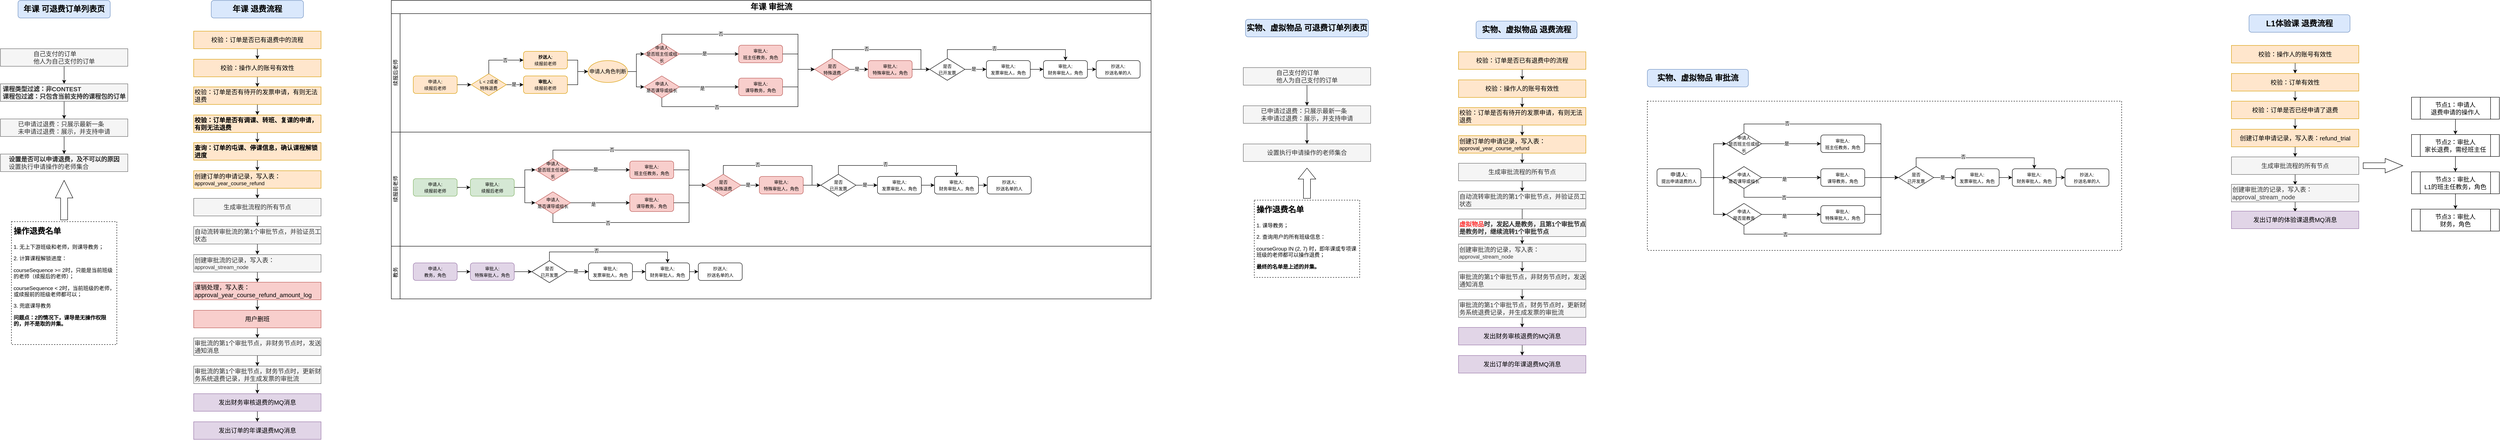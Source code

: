 <mxfile version="21.5.0" type="github">
  <diagram name="第 1 页" id="tJg1SgU2xVapSyH2EtI7">
    <mxGraphModel dx="6434" dy="2547" grid="1" gridSize="10" guides="1" tooltips="1" connect="1" arrows="1" fold="1" page="1" pageScale="1" pageWidth="827" pageHeight="1169" math="0" shadow="0">
      <root>
        <mxCell id="0" />
        <mxCell id="1" parent="0" />
        <mxCell id="uNYkjxdiS4ng9zgV3syQ-306" value="&lt;font style=&quot;font-size: 10px;&quot;&gt;&lt;br&gt;&lt;/font&gt;" style="rounded=0;whiteSpace=wrap;html=1;dashed=1;" vertex="1" parent="1">
          <mxGeometry x="2550" y="767.5" width="1080" height="340" as="geometry" />
        </mxCell>
        <mxCell id="uNYkjxdiS4ng9zgV3syQ-6" value="&lt;font style=&quot;font-size: 18px;&quot;&gt;年课 可退费订单列表页&lt;/font&gt;" style="rounded=1;whiteSpace=wrap;html=1;fillColor=#dae8fc;strokeColor=#6c8ebf;fontStyle=1" vertex="1" parent="1">
          <mxGeometry x="-1160" y="538" width="210" height="40" as="geometry" />
        </mxCell>
        <mxCell id="uNYkjxdiS4ng9zgV3syQ-7" value="&lt;font style=&quot;font-size: 18px;&quot;&gt;年课 退费流程&lt;/font&gt;" style="rounded=1;whiteSpace=wrap;html=1;fillColor=#dae8fc;strokeColor=#6c8ebf;fontStyle=1" vertex="1" parent="1">
          <mxGeometry x="-720" y="538" width="210" height="40" as="geometry" />
        </mxCell>
        <mxCell id="uNYkjxdiS4ng9zgV3syQ-44" style="edgeStyle=orthogonalEdgeStyle;rounded=0;orthogonalLoop=1;jettySize=auto;html=1;exitX=0.5;exitY=1;exitDx=0;exitDy=0;" edge="1" parent="1" source="uNYkjxdiS4ng9zgV3syQ-8" target="uNYkjxdiS4ng9zgV3syQ-9">
          <mxGeometry relative="1" as="geometry" />
        </mxCell>
        <mxCell id="uNYkjxdiS4ng9zgV3syQ-8" value="&lt;div style=&quot;text-align: left; font-size: 14px;&quot;&gt;&lt;span style=&quot;font-size: 14px; background-color: initial;&quot;&gt;自己支付的订单&lt;/span&gt;&lt;/div&gt;&lt;font style=&quot;font-size: 14px;&quot;&gt;&lt;div style=&quot;text-align: left; font-size: 14px;&quot;&gt;&lt;span style=&quot;background-color: initial; font-size: 14px;&quot;&gt;他人为自己支付的订单&lt;/span&gt;&lt;/div&gt;&lt;/font&gt;" style="rounded=0;whiteSpace=wrap;html=1;fillColor=#f5f5f5;fontColor=#333333;strokeColor=#666666;fontSize=14;" vertex="1" parent="1">
          <mxGeometry x="-1200" y="648" width="290" height="40" as="geometry" />
        </mxCell>
        <mxCell id="uNYkjxdiS4ng9zgV3syQ-45" style="edgeStyle=orthogonalEdgeStyle;rounded=0;orthogonalLoop=1;jettySize=auto;html=1;exitX=0.5;exitY=1;exitDx=0;exitDy=0;entryX=0.5;entryY=0;entryDx=0;entryDy=0;" edge="1" parent="1" source="uNYkjxdiS4ng9zgV3syQ-9" target="uNYkjxdiS4ng9zgV3syQ-10">
          <mxGeometry relative="1" as="geometry" />
        </mxCell>
        <mxCell id="uNYkjxdiS4ng9zgV3syQ-9" value="&lt;div style=&quot;text-align: left; font-size: 14px;&quot;&gt;&lt;span style=&quot;font-size: 14px;&quot;&gt;&lt;b&gt;课程类型过滤：非CONTEST&lt;/b&gt;&lt;/span&gt;&lt;/div&gt;&lt;div style=&quot;text-align: left; font-size: 14px;&quot;&gt;&lt;span style=&quot;font-size: 14px;&quot;&gt;&lt;b&gt;课程包过滤：只包含当前支持的课程包的订单&lt;/b&gt;&lt;/span&gt;&lt;/div&gt;" style="rounded=0;whiteSpace=wrap;html=1;fillColor=#f5f5f5;fontColor=#333333;strokeColor=#666666;fontSize=14;" vertex="1" parent="1">
          <mxGeometry x="-1200" y="728" width="290" height="40" as="geometry" />
        </mxCell>
        <mxCell id="uNYkjxdiS4ng9zgV3syQ-46" style="edgeStyle=orthogonalEdgeStyle;rounded=0;orthogonalLoop=1;jettySize=auto;html=1;exitX=0.5;exitY=1;exitDx=0;exitDy=0;entryX=0.5;entryY=0;entryDx=0;entryDy=0;" edge="1" parent="1" source="uNYkjxdiS4ng9zgV3syQ-10" target="uNYkjxdiS4ng9zgV3syQ-12">
          <mxGeometry relative="1" as="geometry" />
        </mxCell>
        <mxCell id="uNYkjxdiS4ng9zgV3syQ-10" value="&lt;div style=&quot;text-align: left; font-size: 14px;&quot;&gt;&lt;span style=&quot;font-size: 14px;&quot;&gt;已申请过退费：只展示最新一条&lt;/span&gt;&lt;/div&gt;&lt;div style=&quot;text-align: left; font-size: 14px;&quot;&gt;&lt;span style=&quot;font-size: 14px;&quot;&gt;未申请过退费：展示，并支持申请&lt;/span&gt;&lt;/div&gt;" style="rounded=0;whiteSpace=wrap;html=1;fillColor=#f5f5f5;fontColor=#333333;strokeColor=#666666;fontSize=14;" vertex="1" parent="1">
          <mxGeometry x="-1200" y="808" width="290" height="40" as="geometry" />
        </mxCell>
        <mxCell id="uNYkjxdiS4ng9zgV3syQ-12" value="&lt;div style=&quot;text-align: left; font-size: 14px;&quot;&gt;&lt;b&gt;设置是否可以申请退费，及不可以的原因&lt;/b&gt;&lt;br style=&quot;font-size: 14px;&quot;&gt;设置执行申请操作的老师集合&lt;/div&gt;" style="rounded=0;whiteSpace=wrap;html=1;fillColor=#f5f5f5;fontColor=#333333;strokeColor=#666666;fontSize=14;" vertex="1" parent="1">
          <mxGeometry x="-1200" y="888" width="290" height="40" as="geometry" />
        </mxCell>
        <mxCell id="uNYkjxdiS4ng9zgV3syQ-29" style="edgeStyle=orthogonalEdgeStyle;rounded=0;orthogonalLoop=1;jettySize=auto;html=1;exitX=0.5;exitY=1;exitDx=0;exitDy=0;entryX=0.5;entryY=0;entryDx=0;entryDy=0;" edge="1" parent="1" source="uNYkjxdiS4ng9zgV3syQ-14" target="uNYkjxdiS4ng9zgV3syQ-15">
          <mxGeometry relative="1" as="geometry" />
        </mxCell>
        <mxCell id="uNYkjxdiS4ng9zgV3syQ-14" value="&lt;div style=&quot;&quot;&gt;&lt;span style=&quot;font-size: 14px;&quot;&gt;校验：订单是否已有退费中的流程&lt;/span&gt;&lt;/div&gt;" style="rounded=0;whiteSpace=wrap;html=1;fillColor=#ffe6cc;strokeColor=#d79b00;align=center;" vertex="1" parent="1">
          <mxGeometry x="-760" y="608" width="290" height="40" as="geometry" />
        </mxCell>
        <mxCell id="uNYkjxdiS4ng9zgV3syQ-30" style="edgeStyle=orthogonalEdgeStyle;rounded=0;orthogonalLoop=1;jettySize=auto;html=1;exitX=0.5;exitY=1;exitDx=0;exitDy=0;" edge="1" parent="1" source="uNYkjxdiS4ng9zgV3syQ-15" target="uNYkjxdiS4ng9zgV3syQ-16">
          <mxGeometry relative="1" as="geometry" />
        </mxCell>
        <mxCell id="uNYkjxdiS4ng9zgV3syQ-15" value="&lt;div style=&quot;&quot;&gt;&lt;span style=&quot;font-size: 14px;&quot;&gt;校验：操作人的账号有效性&lt;/span&gt;&lt;/div&gt;" style="rounded=0;whiteSpace=wrap;html=1;fillColor=#ffe6cc;strokeColor=#d79b00;align=center;" vertex="1" parent="1">
          <mxGeometry x="-760" y="672" width="290" height="40" as="geometry" />
        </mxCell>
        <mxCell id="uNYkjxdiS4ng9zgV3syQ-31" style="edgeStyle=orthogonalEdgeStyle;rounded=0;orthogonalLoop=1;jettySize=auto;html=1;exitX=0.5;exitY=1;exitDx=0;exitDy=0;" edge="1" parent="1" source="uNYkjxdiS4ng9zgV3syQ-16" target="uNYkjxdiS4ng9zgV3syQ-17">
          <mxGeometry relative="1" as="geometry" />
        </mxCell>
        <mxCell id="uNYkjxdiS4ng9zgV3syQ-16" value="&lt;div style=&quot;&quot;&gt;&lt;span style=&quot;font-size: 14px;&quot;&gt;校验：订单是否有待开的发票申请，有则无法退费&lt;/span&gt;&lt;/div&gt;" style="rounded=0;whiteSpace=wrap;html=1;fillColor=#ffe6cc;strokeColor=#d79b00;align=left;" vertex="1" parent="1">
          <mxGeometry x="-760" y="735" width="290" height="40" as="geometry" />
        </mxCell>
        <mxCell id="uNYkjxdiS4ng9zgV3syQ-32" style="edgeStyle=orthogonalEdgeStyle;rounded=0;orthogonalLoop=1;jettySize=auto;html=1;exitX=0.5;exitY=1;exitDx=0;exitDy=0;" edge="1" parent="1" source="uNYkjxdiS4ng9zgV3syQ-17" target="uNYkjxdiS4ng9zgV3syQ-18">
          <mxGeometry relative="1" as="geometry" />
        </mxCell>
        <mxCell id="uNYkjxdiS4ng9zgV3syQ-17" value="&lt;div style=&quot;&quot;&gt;&lt;span style=&quot;font-size: 14px;&quot;&gt;&lt;b&gt;校验：订单是否有调课、转班、复课的申请，有则无法退费&lt;/b&gt;&lt;/span&gt;&lt;/div&gt;" style="rounded=0;whiteSpace=wrap;html=1;fillColor=#ffe6cc;strokeColor=#d79b00;align=left;" vertex="1" parent="1">
          <mxGeometry x="-760" y="799" width="290" height="40" as="geometry" />
        </mxCell>
        <mxCell id="uNYkjxdiS4ng9zgV3syQ-33" style="edgeStyle=orthogonalEdgeStyle;rounded=0;orthogonalLoop=1;jettySize=auto;html=1;exitX=0.5;exitY=1;exitDx=0;exitDy=0;" edge="1" parent="1" source="uNYkjxdiS4ng9zgV3syQ-18" target="uNYkjxdiS4ng9zgV3syQ-19">
          <mxGeometry relative="1" as="geometry" />
        </mxCell>
        <mxCell id="uNYkjxdiS4ng9zgV3syQ-18" value="&lt;div style=&quot;&quot;&gt;&lt;span style=&quot;font-size: 14px;&quot;&gt;&lt;b&gt;查询：订单的屯课、停课信息，确认课程解锁进度&lt;/b&gt;&lt;/span&gt;&lt;/div&gt;" style="rounded=0;whiteSpace=wrap;html=1;fillColor=#ffe6cc;strokeColor=#d79b00;align=left;" vertex="1" parent="1">
          <mxGeometry x="-760" y="862" width="290" height="40" as="geometry" />
        </mxCell>
        <mxCell id="uNYkjxdiS4ng9zgV3syQ-34" style="edgeStyle=orthogonalEdgeStyle;rounded=0;orthogonalLoop=1;jettySize=auto;html=1;exitX=0.5;exitY=1;exitDx=0;exitDy=0;" edge="1" parent="1" source="uNYkjxdiS4ng9zgV3syQ-19" target="uNYkjxdiS4ng9zgV3syQ-20">
          <mxGeometry relative="1" as="geometry" />
        </mxCell>
        <mxCell id="uNYkjxdiS4ng9zgV3syQ-19" value="&lt;div style=&quot;&quot;&gt;&lt;span style=&quot;font-size: 14px;&quot;&gt;创建订单的申请记录，写入表：&lt;/span&gt;&lt;/div&gt;approval_year_course_refund" style="rounded=0;whiteSpace=wrap;html=1;fillColor=#ffe6cc;strokeColor=#d79b00;align=left;" vertex="1" parent="1">
          <mxGeometry x="-760" y="926" width="290" height="40" as="geometry" />
        </mxCell>
        <mxCell id="uNYkjxdiS4ng9zgV3syQ-35" style="edgeStyle=orthogonalEdgeStyle;rounded=0;orthogonalLoop=1;jettySize=auto;html=1;exitX=0.5;exitY=1;exitDx=0;exitDy=0;" edge="1" parent="1" source="uNYkjxdiS4ng9zgV3syQ-20" target="uNYkjxdiS4ng9zgV3syQ-22">
          <mxGeometry relative="1" as="geometry" />
        </mxCell>
        <mxCell id="uNYkjxdiS4ng9zgV3syQ-20" value="&lt;span style=&quot;font-size: 14px;&quot;&gt;生成审批流程的所有节点&lt;/span&gt;&lt;div style=&quot;&quot;&gt;&lt;/div&gt;" style="rounded=0;whiteSpace=wrap;html=1;fillColor=#f5f5f5;fontColor=#333333;strokeColor=#666666;align=center;" vertex="1" parent="1">
          <mxGeometry x="-760" y="989" width="290" height="40" as="geometry" />
        </mxCell>
        <mxCell id="uNYkjxdiS4ng9zgV3syQ-37" style="edgeStyle=orthogonalEdgeStyle;rounded=0;orthogonalLoop=1;jettySize=auto;html=1;exitX=0.5;exitY=1;exitDx=0;exitDy=0;" edge="1" parent="1" source="uNYkjxdiS4ng9zgV3syQ-21" target="uNYkjxdiS4ng9zgV3syQ-23">
          <mxGeometry relative="1" as="geometry" />
        </mxCell>
        <mxCell id="uNYkjxdiS4ng9zgV3syQ-21" value="&lt;div style=&quot;&quot;&gt;&lt;span style=&quot;font-size: 14px;&quot;&gt;创建审批流的记录，写入表：&lt;/span&gt;&lt;/div&gt;approval_stream_node" style="rounded=0;whiteSpace=wrap;html=1;fillColor=#f5f5f5;fontColor=#333333;strokeColor=#666666;align=left;" vertex="1" parent="1">
          <mxGeometry x="-760" y="1117" width="290" height="40" as="geometry" />
        </mxCell>
        <mxCell id="uNYkjxdiS4ng9zgV3syQ-36" style="edgeStyle=orthogonalEdgeStyle;rounded=0;orthogonalLoop=1;jettySize=auto;html=1;exitX=0.5;exitY=1;exitDx=0;exitDy=0;entryX=0.5;entryY=0;entryDx=0;entryDy=0;" edge="1" parent="1" source="uNYkjxdiS4ng9zgV3syQ-22" target="uNYkjxdiS4ng9zgV3syQ-21">
          <mxGeometry relative="1" as="geometry" />
        </mxCell>
        <mxCell id="uNYkjxdiS4ng9zgV3syQ-22" value="&lt;span style=&quot;font-size: 14px;&quot;&gt;自动流转审批流的第1个审批节点，并验证员工状态&lt;/span&gt;&lt;div style=&quot;&quot;&gt;&lt;/div&gt;" style="rounded=0;whiteSpace=wrap;html=1;fillColor=#f5f5f5;fontColor=#333333;strokeColor=#666666;align=left;" vertex="1" parent="1">
          <mxGeometry x="-760" y="1053" width="290" height="40" as="geometry" />
        </mxCell>
        <mxCell id="uNYkjxdiS4ng9zgV3syQ-38" style="edgeStyle=orthogonalEdgeStyle;rounded=0;orthogonalLoop=1;jettySize=auto;html=1;exitX=0.5;exitY=1;exitDx=0;exitDy=0;entryX=0.5;entryY=0;entryDx=0;entryDy=0;" edge="1" parent="1" source="uNYkjxdiS4ng9zgV3syQ-23" target="uNYkjxdiS4ng9zgV3syQ-24">
          <mxGeometry relative="1" as="geometry" />
        </mxCell>
        <mxCell id="uNYkjxdiS4ng9zgV3syQ-23" value="&lt;font style=&quot;font-size: 14px;&quot;&gt;课销处理，写入表：approval_year_course_refund_amount_log&lt;/font&gt;&lt;br&gt;&lt;div style=&quot;&quot;&gt;&lt;/div&gt;" style="rounded=0;whiteSpace=wrap;html=1;fillColor=#f8cecc;strokeColor=#b85450;align=left;" vertex="1" parent="1">
          <mxGeometry x="-760" y="1180" width="290" height="40" as="geometry" />
        </mxCell>
        <mxCell id="uNYkjxdiS4ng9zgV3syQ-39" style="edgeStyle=orthogonalEdgeStyle;rounded=0;orthogonalLoop=1;jettySize=auto;html=1;exitX=0.5;exitY=1;exitDx=0;exitDy=0;" edge="1" parent="1" source="uNYkjxdiS4ng9zgV3syQ-24" target="uNYkjxdiS4ng9zgV3syQ-25">
          <mxGeometry relative="1" as="geometry" />
        </mxCell>
        <mxCell id="uNYkjxdiS4ng9zgV3syQ-24" value="&lt;font style=&quot;font-size: 14px;&quot;&gt;用户删班&lt;/font&gt;&lt;br&gt;&lt;div style=&quot;&quot;&gt;&lt;/div&gt;" style="rounded=0;whiteSpace=wrap;html=1;fillColor=#f8cecc;strokeColor=#b85450;align=center;" vertex="1" parent="1">
          <mxGeometry x="-760" y="1244" width="290" height="40" as="geometry" />
        </mxCell>
        <mxCell id="uNYkjxdiS4ng9zgV3syQ-40" style="edgeStyle=orthogonalEdgeStyle;rounded=0;orthogonalLoop=1;jettySize=auto;html=1;exitX=0.5;exitY=1;exitDx=0;exitDy=0;entryX=0.5;entryY=0;entryDx=0;entryDy=0;" edge="1" parent="1" source="uNYkjxdiS4ng9zgV3syQ-25" target="uNYkjxdiS4ng9zgV3syQ-26">
          <mxGeometry relative="1" as="geometry" />
        </mxCell>
        <mxCell id="uNYkjxdiS4ng9zgV3syQ-25" value="&lt;span style=&quot;font-size: 14px;&quot;&gt;审批流的第1个审批节点，非财务节点时，发送通知消息&lt;/span&gt;&lt;div style=&quot;&quot;&gt;&lt;/div&gt;" style="rounded=0;whiteSpace=wrap;html=1;fillColor=#f5f5f5;fontColor=#333333;strokeColor=#666666;align=left;" vertex="1" parent="1">
          <mxGeometry x="-760" y="1307" width="290" height="40" as="geometry" />
        </mxCell>
        <mxCell id="uNYkjxdiS4ng9zgV3syQ-41" style="edgeStyle=orthogonalEdgeStyle;rounded=0;orthogonalLoop=1;jettySize=auto;html=1;exitX=0.5;exitY=1;exitDx=0;exitDy=0;entryX=0.5;entryY=0;entryDx=0;entryDy=0;" edge="1" parent="1" source="uNYkjxdiS4ng9zgV3syQ-26" target="uNYkjxdiS4ng9zgV3syQ-27">
          <mxGeometry relative="1" as="geometry" />
        </mxCell>
        <mxCell id="uNYkjxdiS4ng9zgV3syQ-26" value="&lt;span style=&quot;font-size: 14px;&quot;&gt;审批流的第1个审批节点，财务节点时，更新财务系统退费记录，并生成发票的审批流&lt;/span&gt;&lt;div style=&quot;&quot;&gt;&lt;/div&gt;" style="rounded=0;whiteSpace=wrap;html=1;fillColor=#f5f5f5;fontColor=#333333;strokeColor=#666666;align=left;" vertex="1" parent="1">
          <mxGeometry x="-760" y="1371" width="290" height="40" as="geometry" />
        </mxCell>
        <mxCell id="uNYkjxdiS4ng9zgV3syQ-42" style="edgeStyle=orthogonalEdgeStyle;rounded=0;orthogonalLoop=1;jettySize=auto;html=1;exitX=0.5;exitY=1;exitDx=0;exitDy=0;" edge="1" parent="1" source="uNYkjxdiS4ng9zgV3syQ-27" target="uNYkjxdiS4ng9zgV3syQ-28">
          <mxGeometry relative="1" as="geometry" />
        </mxCell>
        <mxCell id="uNYkjxdiS4ng9zgV3syQ-27" value="&lt;span style=&quot;font-size: 14px;&quot;&gt;发出财务审核退费的MQ消息&lt;/span&gt;&lt;div style=&quot;&quot;&gt;&lt;/div&gt;" style="rounded=0;whiteSpace=wrap;html=1;fillColor=#e1d5e7;strokeColor=#9673a6;align=center;" vertex="1" parent="1">
          <mxGeometry x="-760" y="1434" width="290" height="40" as="geometry" />
        </mxCell>
        <mxCell id="uNYkjxdiS4ng9zgV3syQ-28" value="&lt;span style=&quot;font-size: 14px;&quot;&gt;发出订单的年课退费MQ消息&lt;/span&gt;&lt;div style=&quot;&quot;&gt;&lt;/div&gt;" style="rounded=0;whiteSpace=wrap;html=1;fillColor=#e1d5e7;strokeColor=#9673a6;align=center;" vertex="1" parent="1">
          <mxGeometry x="-760" y="1498" width="290" height="40" as="geometry" />
        </mxCell>
        <mxCell id="uNYkjxdiS4ng9zgV3syQ-43" value="&lt;h1&gt;&lt;font style=&quot;font-size: 18px;&quot;&gt;操作退费名单&lt;/font&gt;&lt;/h1&gt;&lt;p&gt;1. 无上下游班级和老师，则课导教务；&lt;/p&gt;&lt;p&gt;2. 计算课程解锁进度：&lt;/p&gt;&lt;p&gt;courseSequence &amp;gt;= 2时，只能是当前班级的老师（续报后的老师）；&lt;/p&gt;&lt;p&gt;courseSequence &amp;lt; 2时，当前班级的老师，或续报前的班级老师都可以；&lt;br&gt;&lt;/p&gt;&lt;p&gt;3. 兜底课导教务&lt;/p&gt;&lt;p&gt;&lt;b&gt;问题点：2的情况下，课导是无操作权限的，并不是取的并集。&lt;/b&gt;&lt;/p&gt;&lt;p&gt;&lt;br&gt;&lt;/p&gt;" style="text;html=1;strokeColor=default;fillColor=none;spacing=5;spacingTop=-20;whiteSpace=wrap;overflow=hidden;rounded=0;dashed=1;" vertex="1" parent="1">
          <mxGeometry x="-1175" y="1042" width="240" height="280" as="geometry" />
        </mxCell>
        <mxCell id="uNYkjxdiS4ng9zgV3syQ-48" value="" style="html=1;shadow=0;dashed=0;align=center;verticalAlign=middle;shape=mxgraph.arrows2.arrow;dy=0.6;dx=40;direction=north;notch=0;" vertex="1" parent="1">
          <mxGeometry x="-1075" y="948" width="40" height="90" as="geometry" />
        </mxCell>
        <mxCell id="uNYkjxdiS4ng9zgV3syQ-49" value="&lt;font style=&quot;font-size: 18px;&quot;&gt;实物、虚拟物品 可退费订单列表页&lt;/font&gt;" style="rounded=1;whiteSpace=wrap;html=1;fillColor=#dae8fc;strokeColor=#6c8ebf;fontStyle=1" vertex="1" parent="1">
          <mxGeometry x="1635" y="581" width="280" height="40" as="geometry" />
        </mxCell>
        <mxCell id="uNYkjxdiS4ng9zgV3syQ-50" value="&lt;font style=&quot;font-size: 18px;&quot;&gt;实物、虚拟物品 退费流程&lt;/font&gt;" style="rounded=1;whiteSpace=wrap;html=1;fillColor=#dae8fc;strokeColor=#6c8ebf;fontStyle=1" vertex="1" parent="1">
          <mxGeometry x="2160" y="585" width="230" height="40" as="geometry" />
        </mxCell>
        <mxCell id="uNYkjxdiS4ng9zgV3syQ-51" style="edgeStyle=orthogonalEdgeStyle;rounded=0;orthogonalLoop=1;jettySize=auto;html=1;exitX=0.5;exitY=1;exitDx=0;exitDy=0;entryX=0.5;entryY=0;entryDx=0;entryDy=0;" edge="1" source="uNYkjxdiS4ng9zgV3syQ-52" target="uNYkjxdiS4ng9zgV3syQ-56" parent="1">
          <mxGeometry relative="1" as="geometry">
            <mxPoint x="1780" y="771" as="targetPoint" />
          </mxGeometry>
        </mxCell>
        <mxCell id="uNYkjxdiS4ng9zgV3syQ-52" value="&lt;div style=&quot;text-align: left; font-size: 14px;&quot;&gt;&lt;span style=&quot;font-size: 14px; background-color: initial;&quot;&gt;自己支付的订单&lt;/span&gt;&lt;/div&gt;&lt;font style=&quot;font-size: 14px;&quot;&gt;&lt;div style=&quot;text-align: left; font-size: 14px;&quot;&gt;&lt;span style=&quot;background-color: initial; font-size: 14px;&quot;&gt;他人为自己支付的订单&lt;/span&gt;&lt;/div&gt;&lt;/font&gt;" style="rounded=0;whiteSpace=wrap;html=1;fillColor=#f5f5f5;fontColor=#333333;strokeColor=#666666;fontSize=14;" vertex="1" parent="1">
          <mxGeometry x="1630" y="691" width="290" height="40" as="geometry" />
        </mxCell>
        <mxCell id="uNYkjxdiS4ng9zgV3syQ-55" style="edgeStyle=orthogonalEdgeStyle;rounded=0;orthogonalLoop=1;jettySize=auto;html=1;exitX=0.5;exitY=1;exitDx=0;exitDy=0;entryX=0.5;entryY=0;entryDx=0;entryDy=0;" edge="1" source="uNYkjxdiS4ng9zgV3syQ-56" target="uNYkjxdiS4ng9zgV3syQ-57" parent="1">
          <mxGeometry relative="1" as="geometry" />
        </mxCell>
        <mxCell id="uNYkjxdiS4ng9zgV3syQ-56" value="&lt;div style=&quot;text-align: left; font-size: 14px;&quot;&gt;&lt;span style=&quot;font-size: 14px;&quot;&gt;已申请过退费：只展示最新一条&lt;/span&gt;&lt;/div&gt;&lt;div style=&quot;text-align: left; font-size: 14px;&quot;&gt;&lt;span style=&quot;font-size: 14px;&quot;&gt;未申请过退费：展示，并支持申请&lt;/span&gt;&lt;/div&gt;" style="rounded=0;whiteSpace=wrap;html=1;fillColor=#f5f5f5;fontColor=#333333;strokeColor=#666666;fontSize=14;" vertex="1" parent="1">
          <mxGeometry x="1630" y="778" width="290" height="40" as="geometry" />
        </mxCell>
        <mxCell id="uNYkjxdiS4ng9zgV3syQ-57" value="&lt;div style=&quot;text-align: left; font-size: 14px;&quot;&gt;设置执行申请操作的老师集合&lt;/div&gt;" style="rounded=0;whiteSpace=wrap;html=1;fillColor=#f5f5f5;fontColor=#333333;strokeColor=#666666;fontSize=14;" vertex="1" parent="1">
          <mxGeometry x="1630" y="865" width="290" height="40" as="geometry" />
        </mxCell>
        <mxCell id="uNYkjxdiS4ng9zgV3syQ-58" style="edgeStyle=orthogonalEdgeStyle;rounded=0;orthogonalLoop=1;jettySize=auto;html=1;exitX=0.5;exitY=1;exitDx=0;exitDy=0;entryX=0.5;entryY=0;entryDx=0;entryDy=0;" edge="1" source="uNYkjxdiS4ng9zgV3syQ-59" target="uNYkjxdiS4ng9zgV3syQ-61" parent="1">
          <mxGeometry relative="1" as="geometry" />
        </mxCell>
        <mxCell id="uNYkjxdiS4ng9zgV3syQ-59" value="&lt;div style=&quot;&quot;&gt;&lt;span style=&quot;font-size: 14px;&quot;&gt;校验：订单是否已有退费中的流程&lt;/span&gt;&lt;/div&gt;" style="rounded=0;whiteSpace=wrap;html=1;fillColor=#ffe6cc;strokeColor=#d79b00;align=center;" vertex="1" parent="1">
          <mxGeometry x="2120" y="655" width="290" height="40" as="geometry" />
        </mxCell>
        <mxCell id="uNYkjxdiS4ng9zgV3syQ-60" style="edgeStyle=orthogonalEdgeStyle;rounded=0;orthogonalLoop=1;jettySize=auto;html=1;exitX=0.5;exitY=1;exitDx=0;exitDy=0;" edge="1" source="uNYkjxdiS4ng9zgV3syQ-61" target="uNYkjxdiS4ng9zgV3syQ-63" parent="1">
          <mxGeometry relative="1" as="geometry" />
        </mxCell>
        <mxCell id="uNYkjxdiS4ng9zgV3syQ-61" value="&lt;div style=&quot;&quot;&gt;&lt;span style=&quot;font-size: 14px;&quot;&gt;校验：操作人的账号有效性&lt;/span&gt;&lt;/div&gt;" style="rounded=0;whiteSpace=wrap;html=1;fillColor=#ffe6cc;strokeColor=#d79b00;align=center;" vertex="1" parent="1">
          <mxGeometry x="2120" y="719" width="290" height="40" as="geometry" />
        </mxCell>
        <mxCell id="uNYkjxdiS4ng9zgV3syQ-62" style="edgeStyle=orthogonalEdgeStyle;rounded=0;orthogonalLoop=1;jettySize=auto;html=1;exitX=0.5;exitY=1;exitDx=0;exitDy=0;" edge="1" source="uNYkjxdiS4ng9zgV3syQ-63" parent="1">
          <mxGeometry relative="1" as="geometry">
            <mxPoint x="2265" y="846.0" as="targetPoint" />
          </mxGeometry>
        </mxCell>
        <mxCell id="uNYkjxdiS4ng9zgV3syQ-63" value="&lt;div style=&quot;&quot;&gt;&lt;span style=&quot;font-size: 14px;&quot;&gt;校验：订单是否有待开的发票申请，有则无法退费&lt;/span&gt;&lt;/div&gt;" style="rounded=0;whiteSpace=wrap;html=1;fillColor=#ffe6cc;strokeColor=#d79b00;align=left;" vertex="1" parent="1">
          <mxGeometry x="2120" y="782" width="290" height="40" as="geometry" />
        </mxCell>
        <mxCell id="uNYkjxdiS4ng9zgV3syQ-68" style="edgeStyle=orthogonalEdgeStyle;rounded=0;orthogonalLoop=1;jettySize=auto;html=1;exitX=0.5;exitY=1;exitDx=0;exitDy=0;" edge="1" source="uNYkjxdiS4ng9zgV3syQ-69" target="uNYkjxdiS4ng9zgV3syQ-71" parent="1">
          <mxGeometry relative="1" as="geometry" />
        </mxCell>
        <mxCell id="uNYkjxdiS4ng9zgV3syQ-69" value="&lt;div style=&quot;&quot;&gt;&lt;span style=&quot;font-size: 14px;&quot;&gt;创建订单的申请记录，写入表：&lt;/span&gt;&lt;/div&gt;approval_year_course_refund" style="rounded=0;whiteSpace=wrap;html=1;fillColor=#ffe6cc;strokeColor=#d79b00;align=left;" vertex="1" parent="1">
          <mxGeometry x="2120" y="846" width="290" height="40" as="geometry" />
        </mxCell>
        <mxCell id="uNYkjxdiS4ng9zgV3syQ-70" style="edgeStyle=orthogonalEdgeStyle;rounded=0;orthogonalLoop=1;jettySize=auto;html=1;exitX=0.5;exitY=1;exitDx=0;exitDy=0;" edge="1" source="uNYkjxdiS4ng9zgV3syQ-71" target="uNYkjxdiS4ng9zgV3syQ-75" parent="1">
          <mxGeometry relative="1" as="geometry" />
        </mxCell>
        <mxCell id="uNYkjxdiS4ng9zgV3syQ-71" value="&lt;span style=&quot;font-size: 14px;&quot;&gt;生成审批流程的所有节点&lt;/span&gt;&lt;div style=&quot;&quot;&gt;&lt;/div&gt;" style="rounded=0;whiteSpace=wrap;html=1;fillColor=#f5f5f5;fontColor=#333333;strokeColor=#666666;align=center;" vertex="1" parent="1">
          <mxGeometry x="2120" y="909" width="290" height="40" as="geometry" />
        </mxCell>
        <mxCell id="uNYkjxdiS4ng9zgV3syQ-72" style="edgeStyle=orthogonalEdgeStyle;rounded=0;orthogonalLoop=1;jettySize=auto;html=1;exitX=0.5;exitY=1;exitDx=0;exitDy=0;" edge="1" source="uNYkjxdiS4ng9zgV3syQ-73" parent="1">
          <mxGeometry relative="1" as="geometry">
            <mxPoint x="2265" y="1156" as="targetPoint" />
          </mxGeometry>
        </mxCell>
        <mxCell id="uNYkjxdiS4ng9zgV3syQ-73" value="&lt;div style=&quot;&quot;&gt;&lt;span style=&quot;font-size: 14px;&quot;&gt;创建审批流的记录，写入表：&lt;/span&gt;&lt;/div&gt;approval_stream_node" style="rounded=0;whiteSpace=wrap;html=1;fillColor=#f5f5f5;fontColor=#333333;strokeColor=#666666;align=left;" vertex="1" parent="1">
          <mxGeometry x="2120" y="1093" width="290" height="40" as="geometry" />
        </mxCell>
        <mxCell id="uNYkjxdiS4ng9zgV3syQ-74" style="edgeStyle=orthogonalEdgeStyle;rounded=0;orthogonalLoop=1;jettySize=auto;html=1;exitX=0.5;exitY=1;exitDx=0;exitDy=0;entryX=0.5;entryY=0;entryDx=0;entryDy=0;" edge="1" source="uNYkjxdiS4ng9zgV3syQ-75" target="uNYkjxdiS4ng9zgV3syQ-73" parent="1">
          <mxGeometry relative="1" as="geometry" />
        </mxCell>
        <mxCell id="uNYkjxdiS4ng9zgV3syQ-75" value="&lt;span style=&quot;font-size: 14px;&quot;&gt;自动流转审批流的第1个审批节点，并验证员工状态&lt;/span&gt;&lt;div style=&quot;&quot;&gt;&lt;/div&gt;" style="rounded=0;whiteSpace=wrap;html=1;fillColor=#f5f5f5;fontColor=#333333;strokeColor=#666666;align=left;" vertex="1" parent="1">
          <mxGeometry x="2120" y="973" width="290" height="40" as="geometry" />
        </mxCell>
        <mxCell id="uNYkjxdiS4ng9zgV3syQ-80" style="edgeStyle=orthogonalEdgeStyle;rounded=0;orthogonalLoop=1;jettySize=auto;html=1;exitX=0.5;exitY=1;exitDx=0;exitDy=0;entryX=0.5;entryY=0;entryDx=0;entryDy=0;" edge="1" source="uNYkjxdiS4ng9zgV3syQ-81" target="uNYkjxdiS4ng9zgV3syQ-83" parent="1">
          <mxGeometry relative="1" as="geometry" />
        </mxCell>
        <mxCell id="uNYkjxdiS4ng9zgV3syQ-81" value="&lt;span style=&quot;font-size: 14px;&quot;&gt;审批流的第1个审批节点，非财务节点时，发送通知消息&lt;/span&gt;&lt;div style=&quot;&quot;&gt;&lt;/div&gt;" style="rounded=0;whiteSpace=wrap;html=1;fillColor=#f5f5f5;fontColor=#333333;strokeColor=#666666;align=left;" vertex="1" parent="1">
          <mxGeometry x="2120" y="1156" width="290" height="40" as="geometry" />
        </mxCell>
        <mxCell id="uNYkjxdiS4ng9zgV3syQ-82" style="edgeStyle=orthogonalEdgeStyle;rounded=0;orthogonalLoop=1;jettySize=auto;html=1;exitX=0.5;exitY=1;exitDx=0;exitDy=0;entryX=0.5;entryY=0;entryDx=0;entryDy=0;" edge="1" source="uNYkjxdiS4ng9zgV3syQ-83" target="uNYkjxdiS4ng9zgV3syQ-85" parent="1">
          <mxGeometry relative="1" as="geometry" />
        </mxCell>
        <mxCell id="uNYkjxdiS4ng9zgV3syQ-83" value="&lt;span style=&quot;font-size: 14px;&quot;&gt;审批流的第1个审批节点，财务节点时，更新财务系统退费记录，并生成发票的审批流&lt;/span&gt;&lt;div style=&quot;&quot;&gt;&lt;/div&gt;" style="rounded=0;whiteSpace=wrap;html=1;fillColor=#f5f5f5;fontColor=#333333;strokeColor=#666666;align=left;" vertex="1" parent="1">
          <mxGeometry x="2120" y="1220" width="290" height="40" as="geometry" />
        </mxCell>
        <mxCell id="uNYkjxdiS4ng9zgV3syQ-84" style="edgeStyle=orthogonalEdgeStyle;rounded=0;orthogonalLoop=1;jettySize=auto;html=1;exitX=0.5;exitY=1;exitDx=0;exitDy=0;" edge="1" source="uNYkjxdiS4ng9zgV3syQ-85" target="uNYkjxdiS4ng9zgV3syQ-86" parent="1">
          <mxGeometry relative="1" as="geometry" />
        </mxCell>
        <mxCell id="uNYkjxdiS4ng9zgV3syQ-85" value="&lt;span style=&quot;font-size: 14px;&quot;&gt;发出财务审核退费的MQ消息&lt;/span&gt;&lt;div style=&quot;&quot;&gt;&lt;/div&gt;" style="rounded=0;whiteSpace=wrap;html=1;fillColor=#e1d5e7;strokeColor=#9673a6;align=center;" vertex="1" parent="1">
          <mxGeometry x="2120" y="1283" width="290" height="40" as="geometry" />
        </mxCell>
        <mxCell id="uNYkjxdiS4ng9zgV3syQ-86" value="&lt;span style=&quot;font-size: 14px;&quot;&gt;发出订单的年课退费MQ消息&lt;/span&gt;&lt;div style=&quot;&quot;&gt;&lt;/div&gt;" style="rounded=0;whiteSpace=wrap;html=1;fillColor=#e1d5e7;strokeColor=#9673a6;align=center;" vertex="1" parent="1">
          <mxGeometry x="2120" y="1347" width="290" height="40" as="geometry" />
        </mxCell>
        <mxCell id="uNYkjxdiS4ng9zgV3syQ-87" value="&lt;h1&gt;&lt;font style=&quot;font-size: 18px;&quot;&gt;操作退费名单&lt;/font&gt;&lt;/h1&gt;&lt;p&gt;1. 课导教务；&lt;/p&gt;&lt;p&gt;2. 查询用户的所有班级信息：&lt;/p&gt;&lt;p&gt;courseGroup IN (2, 7) 时，即年课或专项课班级的老师都可以操作退费；&lt;/p&gt;&lt;p&gt;&lt;b&gt;最终的名单是上述的并集。&lt;/b&gt;&lt;/p&gt;&lt;p&gt;&lt;br&gt;&lt;/p&gt;" style="text;html=1;strokeColor=default;fillColor=none;spacing=5;spacingTop=-20;whiteSpace=wrap;overflow=hidden;rounded=0;dashed=1;" vertex="1" parent="1">
          <mxGeometry x="1655" y="993" width="240" height="176" as="geometry" />
        </mxCell>
        <mxCell id="uNYkjxdiS4ng9zgV3syQ-88" value="" style="html=1;shadow=0;dashed=0;align=center;verticalAlign=middle;shape=mxgraph.arrows2.arrow;dy=0.6;dx=25;direction=north;notch=0;" vertex="1" parent="1">
          <mxGeometry x="1755" y="920" width="40" height="69" as="geometry" />
        </mxCell>
        <mxCell id="uNYkjxdiS4ng9zgV3syQ-89" value="&lt;span style=&quot;font-size: 14px;&quot;&gt;&lt;b&gt;&lt;font color=&quot;#ff3333&quot;&gt;虚拟物品&lt;/font&gt;时，发起人是教务，且第1个审批节点是教务时，继续流转1个审批节点&lt;/b&gt;&lt;/span&gt;&lt;div style=&quot;&quot;&gt;&lt;/div&gt;" style="rounded=0;whiteSpace=wrap;html=1;fillColor=#f5f5f5;fontColor=#333333;strokeColor=#666666;align=left;" vertex="1" parent="1">
          <mxGeometry x="2120" y="1036" width="290" height="40" as="geometry" />
        </mxCell>
        <mxCell id="uNYkjxdiS4ng9zgV3syQ-90" value="&lt;font style=&quot;font-size: 18px;&quot;&gt;L1体验课 退费流程&lt;/font&gt;" style="rounded=1;whiteSpace=wrap;html=1;fillColor=#dae8fc;strokeColor=#6c8ebf;fontStyle=1" vertex="1" parent="1">
          <mxGeometry x="3920" y="570.5" width="230" height="40" as="geometry" />
        </mxCell>
        <mxCell id="uNYkjxdiS4ng9zgV3syQ-91" style="edgeStyle=orthogonalEdgeStyle;rounded=0;orthogonalLoop=1;jettySize=auto;html=1;exitX=0.5;exitY=1;exitDx=0;exitDy=0;entryX=0.5;entryY=0;entryDx=0;entryDy=0;fontSize=14;align=center;" edge="1" source="uNYkjxdiS4ng9zgV3syQ-92" target="uNYkjxdiS4ng9zgV3syQ-94" parent="1">
          <mxGeometry relative="1" as="geometry" />
        </mxCell>
        <mxCell id="uNYkjxdiS4ng9zgV3syQ-92" value="&lt;font style=&quot;font-size: 14px;&quot;&gt;校验：操作人的账号有效性&lt;/font&gt;" style="rounded=0;whiteSpace=wrap;html=1;fillColor=#ffe6cc;strokeColor=#d79b00;align=center;fontSize=14;" vertex="1" parent="1">
          <mxGeometry x="3880" y="640.5" width="290" height="40" as="geometry" />
        </mxCell>
        <mxCell id="uNYkjxdiS4ng9zgV3syQ-93" style="edgeStyle=orthogonalEdgeStyle;rounded=0;orthogonalLoop=1;jettySize=auto;html=1;exitX=0.5;exitY=1;exitDx=0;exitDy=0;fontSize=14;align=center;" edge="1" source="uNYkjxdiS4ng9zgV3syQ-94" target="uNYkjxdiS4ng9zgV3syQ-96" parent="1">
          <mxGeometry relative="1" as="geometry" />
        </mxCell>
        <mxCell id="uNYkjxdiS4ng9zgV3syQ-94" value="&lt;div style=&quot;font-size: 14px;&quot;&gt;&lt;span style=&quot;background-color: initial; font-size: 14px;&quot;&gt;校验：订单有效性&lt;/span&gt;&lt;br style=&quot;font-size: 14px;&quot;&gt;&lt;/div&gt;" style="rounded=0;whiteSpace=wrap;html=1;fillColor=#ffe6cc;strokeColor=#d79b00;align=center;fontSize=14;" vertex="1" parent="1">
          <mxGeometry x="3880" y="704.5" width="290" height="40" as="geometry" />
        </mxCell>
        <mxCell id="uNYkjxdiS4ng9zgV3syQ-95" style="edgeStyle=orthogonalEdgeStyle;rounded=0;orthogonalLoop=1;jettySize=auto;html=1;exitX=0.5;exitY=1;exitDx=0;exitDy=0;fontSize=14;align=center;" edge="1" source="uNYkjxdiS4ng9zgV3syQ-96" parent="1">
          <mxGeometry relative="1" as="geometry">
            <mxPoint x="4025" y="831.5" as="targetPoint" />
          </mxGeometry>
        </mxCell>
        <mxCell id="uNYkjxdiS4ng9zgV3syQ-96" value="&lt;div style=&quot;font-size: 14px;&quot;&gt;&lt;span style=&quot;font-size: 14px;&quot;&gt;校验：订单是否已经申请了退费&lt;/span&gt;&lt;/div&gt;" style="rounded=0;whiteSpace=wrap;html=1;fillColor=#ffe6cc;strokeColor=#d79b00;align=center;fontSize=14;" vertex="1" parent="1">
          <mxGeometry x="3880" y="767.5" width="290" height="40" as="geometry" />
        </mxCell>
        <mxCell id="uNYkjxdiS4ng9zgV3syQ-97" style="edgeStyle=orthogonalEdgeStyle;rounded=0;orthogonalLoop=1;jettySize=auto;html=1;exitX=0.5;exitY=1;exitDx=0;exitDy=0;fontSize=14;align=center;" edge="1" source="uNYkjxdiS4ng9zgV3syQ-98" target="uNYkjxdiS4ng9zgV3syQ-100" parent="1">
          <mxGeometry relative="1" as="geometry" />
        </mxCell>
        <mxCell id="uNYkjxdiS4ng9zgV3syQ-98" value="&lt;font style=&quot;font-size: 14px;&quot;&gt;创建订单申请记录，写入表：refund_trial&lt;/font&gt;&lt;div style=&quot;font-size: 14px;&quot;&gt;&lt;/div&gt;" style="rounded=0;whiteSpace=wrap;html=1;fillColor=#ffe6cc;strokeColor=#d79b00;align=center;fontSize=14;" vertex="1" parent="1">
          <mxGeometry x="3880" y="831.5" width="290" height="40" as="geometry" />
        </mxCell>
        <mxCell id="uNYkjxdiS4ng9zgV3syQ-99" style="edgeStyle=orthogonalEdgeStyle;rounded=0;orthogonalLoop=1;jettySize=auto;html=1;exitX=0.5;exitY=1;exitDx=0;exitDy=0;fontSize=14;" edge="1" source="uNYkjxdiS4ng9zgV3syQ-100" parent="1">
          <mxGeometry relative="1" as="geometry">
            <mxPoint x="4025.0" y="958.5" as="targetPoint" />
          </mxGeometry>
        </mxCell>
        <mxCell id="uNYkjxdiS4ng9zgV3syQ-100" value="&lt;span style=&quot;font-size: 14px;&quot;&gt;生成审批流程的所有节点&lt;/span&gt;&lt;div style=&quot;font-size: 14px;&quot;&gt;&lt;/div&gt;" style="rounded=0;whiteSpace=wrap;html=1;fillColor=#f5f5f5;fontColor=#333333;strokeColor=#666666;align=center;fontSize=14;" vertex="1" parent="1">
          <mxGeometry x="3880" y="894.5" width="290" height="40" as="geometry" />
        </mxCell>
        <mxCell id="uNYkjxdiS4ng9zgV3syQ-101" style="edgeStyle=orthogonalEdgeStyle;rounded=0;orthogonalLoop=1;jettySize=auto;html=1;exitX=0.5;exitY=1;exitDx=0;exitDy=0;fontSize=14;" edge="1" source="uNYkjxdiS4ng9zgV3syQ-102" parent="1">
          <mxGeometry relative="1" as="geometry">
            <mxPoint x="4025" y="1020" as="targetPoint" />
          </mxGeometry>
        </mxCell>
        <mxCell id="uNYkjxdiS4ng9zgV3syQ-102" value="&lt;div style=&quot;font-size: 14px;&quot;&gt;&lt;span style=&quot;font-size: 14px;&quot;&gt;创建审批流的记录，写入表：&lt;/span&gt;&lt;/div&gt;approval_stream_node" style="rounded=0;whiteSpace=wrap;html=1;fillColor=#f5f5f5;fontColor=#333333;strokeColor=#666666;align=left;fontSize=14;" vertex="1" parent="1">
          <mxGeometry x="3880" y="957" width="290" height="40" as="geometry" />
        </mxCell>
        <mxCell id="uNYkjxdiS4ng9zgV3syQ-111" value="&lt;span style=&quot;font-size: 14px;&quot;&gt;发出订单的体验课退费MQ消息&lt;/span&gt;&lt;div style=&quot;font-size: 14px;&quot;&gt;&lt;/div&gt;" style="rounded=0;whiteSpace=wrap;html=1;fillColor=#e1d5e7;strokeColor=#9673a6;align=center;fontSize=14;" vertex="1" parent="1">
          <mxGeometry x="3880" y="1018" width="290" height="40" as="geometry" />
        </mxCell>
        <mxCell id="uNYkjxdiS4ng9zgV3syQ-117" style="edgeStyle=orthogonalEdgeStyle;rounded=0;orthogonalLoop=1;jettySize=auto;html=1;exitX=0.5;exitY=1;exitDx=0;exitDy=0;" edge="1" parent="1" source="uNYkjxdiS4ng9zgV3syQ-113" target="uNYkjxdiS4ng9zgV3syQ-114">
          <mxGeometry relative="1" as="geometry" />
        </mxCell>
        <mxCell id="uNYkjxdiS4ng9zgV3syQ-113" value="&lt;font style=&quot;font-size: 14px;&quot;&gt;节点1：申请人&lt;br&gt;退费申请的操作人&lt;/font&gt;" style="shape=process;whiteSpace=wrap;html=1;backgroundOutline=1;" vertex="1" parent="1">
          <mxGeometry x="4290" y="758.5" width="200" height="50" as="geometry" />
        </mxCell>
        <mxCell id="uNYkjxdiS4ng9zgV3syQ-118" style="edgeStyle=orthogonalEdgeStyle;rounded=0;orthogonalLoop=1;jettySize=auto;html=1;exitX=0.5;exitY=1;exitDx=0;exitDy=0;" edge="1" parent="1" source="uNYkjxdiS4ng9zgV3syQ-114" target="uNYkjxdiS4ng9zgV3syQ-115">
          <mxGeometry relative="1" as="geometry" />
        </mxCell>
        <mxCell id="uNYkjxdiS4ng9zgV3syQ-114" value="&lt;font style=&quot;font-size: 14px;&quot;&gt;节点2：审批人&lt;br&gt;家长退费，需经班主任&lt;/font&gt;" style="shape=process;whiteSpace=wrap;html=1;backgroundOutline=1;" vertex="1" parent="1">
          <mxGeometry x="4290" y="843.5" width="200" height="50" as="geometry" />
        </mxCell>
        <mxCell id="uNYkjxdiS4ng9zgV3syQ-119" style="edgeStyle=orthogonalEdgeStyle;rounded=0;orthogonalLoop=1;jettySize=auto;html=1;exitX=0.5;exitY=1;exitDx=0;exitDy=0;" edge="1" parent="1" source="uNYkjxdiS4ng9zgV3syQ-115" target="uNYkjxdiS4ng9zgV3syQ-116">
          <mxGeometry relative="1" as="geometry" />
        </mxCell>
        <mxCell id="uNYkjxdiS4ng9zgV3syQ-115" value="&lt;font style=&quot;font-size: 14px;&quot;&gt;节点3：审批人&lt;br&gt;L1的班主任教务，角色&lt;/font&gt;" style="shape=process;whiteSpace=wrap;html=1;backgroundOutline=1;" vertex="1" parent="1">
          <mxGeometry x="4290" y="928.5" width="200" height="50" as="geometry" />
        </mxCell>
        <mxCell id="uNYkjxdiS4ng9zgV3syQ-116" value="&lt;font style=&quot;font-size: 14px;&quot;&gt;节点3：审批人&lt;br&gt;财务，角色&lt;/font&gt;" style="shape=process;whiteSpace=wrap;html=1;backgroundOutline=1;" vertex="1" parent="1">
          <mxGeometry x="4290" y="1013.5" width="200" height="50" as="geometry" />
        </mxCell>
        <mxCell id="uNYkjxdiS4ng9zgV3syQ-120" value="" style="html=1;shadow=0;dashed=0;align=center;verticalAlign=middle;shape=mxgraph.arrows2.arrow;dy=0.6;dx=40;notch=0;" vertex="1" parent="1">
          <mxGeometry x="4180" y="898" width="90" height="33" as="geometry" />
        </mxCell>
        <mxCell id="uNYkjxdiS4ng9zgV3syQ-121" value="&lt;font size=&quot;1&quot; style=&quot;&quot;&gt;&lt;b style=&quot;font-size: 18px;&quot;&gt;年课 审批流&lt;/b&gt;&lt;/font&gt;" style="swimlane;childLayout=stackLayout;resizeParent=1;resizeParentMax=0;horizontal=1;startSize=30;horizontalStack=0;html=1;fontStyle=0;movable=1;resizable=1;rotatable=1;deletable=1;editable=1;locked=0;connectable=1;" vertex="1" parent="1">
          <mxGeometry x="-310" y="538" width="1730" height="680" as="geometry" />
        </mxCell>
        <mxCell id="uNYkjxdiS4ng9zgV3syQ-122" value="续报后老师" style="swimlane;startSize=20;horizontal=0;html=1;fontStyle=0" vertex="1" parent="uNYkjxdiS4ng9zgV3syQ-121">
          <mxGeometry y="30" width="1730" height="270" as="geometry" />
        </mxCell>
        <mxCell id="uNYkjxdiS4ng9zgV3syQ-176" value="&lt;font style=&quot;font-size: 10px;&quot;&gt;申请人:&lt;br style=&quot;font-size: 10px;&quot;&gt;续报后老师&lt;br&gt;&lt;/font&gt;" style="rounded=1;whiteSpace=wrap;html=1;fillColor=#ffe6cc;strokeColor=#d79b00;" vertex="1" parent="uNYkjxdiS4ng9zgV3syQ-122">
          <mxGeometry x="50" y="142" width="100" height="40" as="geometry" />
        </mxCell>
        <mxCell id="uNYkjxdiS4ng9zgV3syQ-179" value="&lt;font style=&quot;font-size: 10px;&quot;&gt;审批人:&lt;br style=&quot;font-size: 10px;&quot;&gt;班主任教务，角色&lt;/font&gt;" style="rounded=1;whiteSpace=wrap;html=1;fillColor=#f8cecc;strokeColor=#b85450;" vertex="1" parent="uNYkjxdiS4ng9zgV3syQ-122">
          <mxGeometry x="791" y="72" width="100" height="40" as="geometry" />
        </mxCell>
        <mxCell id="uNYkjxdiS4ng9zgV3syQ-180" value="&lt;font style=&quot;font-size: 10px;&quot;&gt;审批人:&lt;br style=&quot;font-size: 10px;&quot;&gt;财务审批人，角色&lt;/font&gt;" style="rounded=1;whiteSpace=wrap;html=1;" vertex="1" parent="uNYkjxdiS4ng9zgV3syQ-122">
          <mxGeometry x="1485" y="107" width="100" height="40" as="geometry" />
        </mxCell>
        <mxCell id="uNYkjxdiS4ng9zgV3syQ-181" value="&lt;font style=&quot;font-size: 10px;&quot;&gt;抄送人:&lt;br style=&quot;font-size: 10px;&quot;&gt;抄送名单的人&lt;br&gt;&lt;/font&gt;" style="rounded=1;whiteSpace=wrap;html=1;" vertex="1" parent="uNYkjxdiS4ng9zgV3syQ-122">
          <mxGeometry x="1605" y="107" width="100" height="40" as="geometry" />
        </mxCell>
        <mxCell id="uNYkjxdiS4ng9zgV3syQ-182" style="edgeStyle=orthogonalEdgeStyle;rounded=0;orthogonalLoop=1;jettySize=auto;html=1;exitX=1;exitY=0.5;exitDx=0;exitDy=0;entryX=0;entryY=0.5;entryDx=0;entryDy=0;" edge="1" source="uNYkjxdiS4ng9zgV3syQ-180" target="uNYkjxdiS4ng9zgV3syQ-181" parent="uNYkjxdiS4ng9zgV3syQ-122">
          <mxGeometry relative="1" as="geometry" />
        </mxCell>
        <mxCell id="uNYkjxdiS4ng9zgV3syQ-183" style="edgeStyle=orthogonalEdgeStyle;rounded=0;orthogonalLoop=1;jettySize=auto;html=1;exitX=1;exitY=0.5;exitDx=0;exitDy=0;" edge="1" source="uNYkjxdiS4ng9zgV3syQ-185" target="uNYkjxdiS4ng9zgV3syQ-179" parent="uNYkjxdiS4ng9zgV3syQ-122">
          <mxGeometry relative="1" as="geometry" />
        </mxCell>
        <mxCell id="uNYkjxdiS4ng9zgV3syQ-184" value="是" style="edgeLabel;html=1;align=center;verticalAlign=middle;resizable=0;points=[];" vertex="1" connectable="0" parent="uNYkjxdiS4ng9zgV3syQ-183">
          <mxGeometry x="-0.159" y="1" relative="1" as="geometry">
            <mxPoint as="offset" />
          </mxGeometry>
        </mxCell>
        <mxCell id="uNYkjxdiS4ng9zgV3syQ-185" value="&lt;font style=&quot;font-size: 10px;&quot;&gt;申请人&lt;br&gt;是否班主任或组长&lt;/font&gt;" style="rhombus;whiteSpace=wrap;html=1;fillColor=#f8cecc;strokeColor=#b85450;" vertex="1" parent="uNYkjxdiS4ng9zgV3syQ-122">
          <mxGeometry x="576" y="67" width="80" height="50" as="geometry" />
        </mxCell>
        <mxCell id="uNYkjxdiS4ng9zgV3syQ-187" value="&lt;font style=&quot;font-size: 10px;&quot;&gt;申请人&lt;br&gt;是否课导或组长&lt;/font&gt;" style="rhombus;whiteSpace=wrap;html=1;fillColor=#f8cecc;strokeColor=#b85450;" vertex="1" parent="uNYkjxdiS4ng9zgV3syQ-122">
          <mxGeometry x="576" y="142" width="80" height="50" as="geometry" />
        </mxCell>
        <mxCell id="uNYkjxdiS4ng9zgV3syQ-189" value="&lt;font style=&quot;font-size: 10px;&quot;&gt;审批人:&lt;br style=&quot;font-size: 10px;&quot;&gt;课导教务，角色&lt;/font&gt;" style="rounded=1;whiteSpace=wrap;html=1;fillColor=#f8cecc;strokeColor=#b85450;" vertex="1" parent="uNYkjxdiS4ng9zgV3syQ-122">
          <mxGeometry x="791" y="147" width="100" height="40" as="geometry" />
        </mxCell>
        <mxCell id="uNYkjxdiS4ng9zgV3syQ-190" style="edgeStyle=orthogonalEdgeStyle;rounded=0;orthogonalLoop=1;jettySize=auto;html=1;exitX=1;exitY=0.5;exitDx=0;exitDy=0;" edge="1" source="uNYkjxdiS4ng9zgV3syQ-187" target="uNYkjxdiS4ng9zgV3syQ-189" parent="uNYkjxdiS4ng9zgV3syQ-122">
          <mxGeometry relative="1" as="geometry" />
        </mxCell>
        <mxCell id="uNYkjxdiS4ng9zgV3syQ-191" value="是" style="edgeLabel;html=1;align=center;verticalAlign=middle;resizable=0;points=[];" vertex="1" connectable="0" parent="uNYkjxdiS4ng9zgV3syQ-190">
          <mxGeometry x="-0.237" y="-3" relative="1" as="geometry">
            <mxPoint as="offset" />
          </mxGeometry>
        </mxCell>
        <mxCell id="uNYkjxdiS4ng9zgV3syQ-192" value="&lt;span style=&quot;font-size: 10px;&quot;&gt;是否&lt;br&gt;特殊退费&lt;/span&gt;" style="rhombus;whiteSpace=wrap;html=1;fillColor=#f8cecc;strokeColor=#b85450;" vertex="1" parent="uNYkjxdiS4ng9zgV3syQ-122">
          <mxGeometry x="964" y="102" width="80" height="50" as="geometry" />
        </mxCell>
        <mxCell id="uNYkjxdiS4ng9zgV3syQ-193" style="edgeStyle=orthogonalEdgeStyle;rounded=0;orthogonalLoop=1;jettySize=auto;html=1;exitX=1;exitY=0.5;exitDx=0;exitDy=0;entryX=0;entryY=0.5;entryDx=0;entryDy=0;" edge="1" source="uNYkjxdiS4ng9zgV3syQ-179" target="uNYkjxdiS4ng9zgV3syQ-192" parent="uNYkjxdiS4ng9zgV3syQ-122">
          <mxGeometry relative="1" as="geometry">
            <Array as="points">
              <mxPoint x="926" y="92" />
              <mxPoint x="926" y="127" />
            </Array>
          </mxGeometry>
        </mxCell>
        <mxCell id="uNYkjxdiS4ng9zgV3syQ-194" style="edgeStyle=orthogonalEdgeStyle;rounded=0;orthogonalLoop=1;jettySize=auto;html=1;exitX=0.5;exitY=0;exitDx=0;exitDy=0;entryX=0;entryY=0.5;entryDx=0;entryDy=0;" edge="1" source="uNYkjxdiS4ng9zgV3syQ-185" target="uNYkjxdiS4ng9zgV3syQ-192" parent="uNYkjxdiS4ng9zgV3syQ-122">
          <mxGeometry relative="1" as="geometry">
            <Array as="points">
              <mxPoint x="616" y="47" />
              <mxPoint x="926" y="47" />
              <mxPoint x="926" y="127" />
            </Array>
          </mxGeometry>
        </mxCell>
        <mxCell id="uNYkjxdiS4ng9zgV3syQ-195" value="否" style="edgeLabel;html=1;align=center;verticalAlign=middle;resizable=0;points=[];" vertex="1" connectable="0" parent="uNYkjxdiS4ng9zgV3syQ-194">
          <mxGeometry x="-0.314" y="1" relative="1" as="geometry">
            <mxPoint as="offset" />
          </mxGeometry>
        </mxCell>
        <mxCell id="uNYkjxdiS4ng9zgV3syQ-196" style="edgeStyle=orthogonalEdgeStyle;rounded=0;orthogonalLoop=1;jettySize=auto;html=1;exitX=0.5;exitY=1;exitDx=0;exitDy=0;entryX=0;entryY=0.5;entryDx=0;entryDy=0;" edge="1" source="uNYkjxdiS4ng9zgV3syQ-187" target="uNYkjxdiS4ng9zgV3syQ-192" parent="uNYkjxdiS4ng9zgV3syQ-122">
          <mxGeometry relative="1" as="geometry">
            <Array as="points">
              <mxPoint x="616" y="212" />
              <mxPoint x="926" y="212" />
              <mxPoint x="926" y="127" />
            </Array>
          </mxGeometry>
        </mxCell>
        <mxCell id="uNYkjxdiS4ng9zgV3syQ-197" value="否" style="edgeLabel;html=1;align=center;verticalAlign=middle;resizable=0;points=[];" vertex="1" connectable="0" parent="uNYkjxdiS4ng9zgV3syQ-196">
          <mxGeometry x="-0.359" y="-1" relative="1" as="geometry">
            <mxPoint as="offset" />
          </mxGeometry>
        </mxCell>
        <mxCell id="uNYkjxdiS4ng9zgV3syQ-198" style="edgeStyle=orthogonalEdgeStyle;rounded=0;orthogonalLoop=1;jettySize=auto;html=1;exitX=1;exitY=0.5;exitDx=0;exitDy=0;entryX=0;entryY=0.5;entryDx=0;entryDy=0;" edge="1" source="uNYkjxdiS4ng9zgV3syQ-189" target="uNYkjxdiS4ng9zgV3syQ-192" parent="uNYkjxdiS4ng9zgV3syQ-122">
          <mxGeometry relative="1" as="geometry">
            <Array as="points">
              <mxPoint x="926" y="167" />
              <mxPoint x="926" y="127" />
            </Array>
          </mxGeometry>
        </mxCell>
        <mxCell id="uNYkjxdiS4ng9zgV3syQ-199" value="&lt;font style=&quot;font-size: 10px;&quot;&gt;审批人:&lt;br style=&quot;font-size: 10px;&quot;&gt;特殊审批人，角色&lt;/font&gt;" style="rounded=1;whiteSpace=wrap;html=1;fillColor=#f8cecc;strokeColor=#b85450;" vertex="1" parent="uNYkjxdiS4ng9zgV3syQ-122">
          <mxGeometry x="1086" y="107" width="100" height="40" as="geometry" />
        </mxCell>
        <mxCell id="uNYkjxdiS4ng9zgV3syQ-200" style="edgeStyle=orthogonalEdgeStyle;rounded=0;orthogonalLoop=1;jettySize=auto;html=1;exitX=1;exitY=0.5;exitDx=0;exitDy=0;" edge="1" source="uNYkjxdiS4ng9zgV3syQ-192" target="uNYkjxdiS4ng9zgV3syQ-199" parent="uNYkjxdiS4ng9zgV3syQ-122">
          <mxGeometry relative="1" as="geometry" />
        </mxCell>
        <mxCell id="uNYkjxdiS4ng9zgV3syQ-201" value="是" style="edgeLabel;html=1;align=center;verticalAlign=middle;resizable=0;points=[];" vertex="1" connectable="0" parent="uNYkjxdiS4ng9zgV3syQ-200">
          <mxGeometry x="-0.267" y="1" relative="1" as="geometry">
            <mxPoint as="offset" />
          </mxGeometry>
        </mxCell>
        <mxCell id="uNYkjxdiS4ng9zgV3syQ-202" style="edgeStyle=orthogonalEdgeStyle;rounded=0;orthogonalLoop=1;jettySize=auto;html=1;exitX=1;exitY=0.5;exitDx=0;exitDy=0;" edge="1" source="uNYkjxdiS4ng9zgV3syQ-203" target="uNYkjxdiS4ng9zgV3syQ-180" parent="uNYkjxdiS4ng9zgV3syQ-122">
          <mxGeometry relative="1" as="geometry" />
        </mxCell>
        <mxCell id="uNYkjxdiS4ng9zgV3syQ-203" value="&lt;font style=&quot;font-size: 10px;&quot;&gt;审批人:&lt;br style=&quot;font-size: 10px;&quot;&gt;发票审批人，角色&lt;/font&gt;" style="rounded=1;whiteSpace=wrap;html=1;" vertex="1" parent="uNYkjxdiS4ng9zgV3syQ-122">
          <mxGeometry x="1355" y="107" width="100" height="40" as="geometry" />
        </mxCell>
        <mxCell id="uNYkjxdiS4ng9zgV3syQ-204" style="edgeStyle=orthogonalEdgeStyle;rounded=0;orthogonalLoop=1;jettySize=auto;html=1;exitX=1;exitY=0.5;exitDx=0;exitDy=0;" edge="1" source="uNYkjxdiS4ng9zgV3syQ-208" target="uNYkjxdiS4ng9zgV3syQ-203" parent="uNYkjxdiS4ng9zgV3syQ-122">
          <mxGeometry relative="1" as="geometry" />
        </mxCell>
        <mxCell id="uNYkjxdiS4ng9zgV3syQ-205" value="是" style="edgeLabel;html=1;align=center;verticalAlign=middle;resizable=0;points=[];" vertex="1" connectable="0" parent="uNYkjxdiS4ng9zgV3syQ-204">
          <mxGeometry x="-0.179" y="1" relative="1" as="geometry">
            <mxPoint as="offset" />
          </mxGeometry>
        </mxCell>
        <mxCell id="uNYkjxdiS4ng9zgV3syQ-206" style="edgeStyle=orthogonalEdgeStyle;rounded=0;orthogonalLoop=1;jettySize=auto;html=1;exitX=0.5;exitY=0;exitDx=0;exitDy=0;entryX=0.5;entryY=0;entryDx=0;entryDy=0;" edge="1" source="uNYkjxdiS4ng9zgV3syQ-208" target="uNYkjxdiS4ng9zgV3syQ-180" parent="uNYkjxdiS4ng9zgV3syQ-122">
          <mxGeometry relative="1" as="geometry" />
        </mxCell>
        <mxCell id="uNYkjxdiS4ng9zgV3syQ-207" value="否" style="edgeLabel;html=1;align=center;verticalAlign=middle;resizable=0;points=[];" vertex="1" connectable="0" parent="uNYkjxdiS4ng9zgV3syQ-206">
          <mxGeometry x="-0.19" y="3" relative="1" as="geometry">
            <mxPoint as="offset" />
          </mxGeometry>
        </mxCell>
        <mxCell id="uNYkjxdiS4ng9zgV3syQ-208" value="&lt;span style=&quot;font-size: 10px;&quot;&gt;是否&lt;br&gt;已开发票&lt;/span&gt;" style="rhombus;whiteSpace=wrap;html=1;" vertex="1" parent="uNYkjxdiS4ng9zgV3syQ-122">
          <mxGeometry x="1226" y="102" width="80" height="50" as="geometry" />
        </mxCell>
        <mxCell id="uNYkjxdiS4ng9zgV3syQ-209" style="edgeStyle=orthogonalEdgeStyle;rounded=0;orthogonalLoop=1;jettySize=auto;html=1;exitX=0.5;exitY=0;exitDx=0;exitDy=0;entryX=0;entryY=0.5;entryDx=0;entryDy=0;" edge="1" source="uNYkjxdiS4ng9zgV3syQ-192" target="uNYkjxdiS4ng9zgV3syQ-208" parent="uNYkjxdiS4ng9zgV3syQ-122">
          <mxGeometry relative="1" as="geometry">
            <Array as="points">
              <mxPoint x="1004" y="82" />
              <mxPoint x="1206" y="82" />
              <mxPoint x="1206" y="127" />
            </Array>
          </mxGeometry>
        </mxCell>
        <mxCell id="uNYkjxdiS4ng9zgV3syQ-210" value="否" style="edgeLabel;html=1;align=center;verticalAlign=middle;resizable=0;points=[];" vertex="1" connectable="0" parent="uNYkjxdiS4ng9zgV3syQ-209">
          <mxGeometry x="-0.322" y="2" relative="1" as="geometry">
            <mxPoint as="offset" />
          </mxGeometry>
        </mxCell>
        <mxCell id="uNYkjxdiS4ng9zgV3syQ-248" style="edgeStyle=orthogonalEdgeStyle;rounded=0;orthogonalLoop=1;jettySize=auto;html=1;exitX=1;exitY=0.5;exitDx=0;exitDy=0;" edge="1" source="uNYkjxdiS4ng9zgV3syQ-240" target="uNYkjxdiS4ng9zgV3syQ-247" parent="uNYkjxdiS4ng9zgV3syQ-209">
          <mxGeometry relative="1" as="geometry" />
        </mxCell>
        <mxCell id="uNYkjxdiS4ng9zgV3syQ-211" style="edgeStyle=orthogonalEdgeStyle;rounded=0;orthogonalLoop=1;jettySize=auto;html=1;exitX=1;exitY=0.5;exitDx=0;exitDy=0;" edge="1" source="uNYkjxdiS4ng9zgV3syQ-199" target="uNYkjxdiS4ng9zgV3syQ-208" parent="uNYkjxdiS4ng9zgV3syQ-122">
          <mxGeometry relative="1" as="geometry" />
        </mxCell>
        <mxCell id="uNYkjxdiS4ng9zgV3syQ-214" value="&lt;font style=&quot;font-size: 10px;&quot;&gt;&lt;b&gt;审批人&lt;/b&gt;:&lt;br style=&quot;font-size: 10px;&quot;&gt;续报前老师&lt;/font&gt;" style="rounded=1;whiteSpace=wrap;html=1;fillColor=#ffe6cc;strokeColor=#d79b00;" vertex="1" parent="uNYkjxdiS4ng9zgV3syQ-122">
          <mxGeometry x="301" y="142" width="100" height="40" as="geometry" />
        </mxCell>
        <mxCell id="uNYkjxdiS4ng9zgV3syQ-215" style="edgeStyle=orthogonalEdgeStyle;rounded=0;orthogonalLoop=1;jettySize=auto;html=1;exitX=1;exitY=0.5;exitDx=0;exitDy=0;" edge="1" source="uNYkjxdiS4ng9zgV3syQ-217" target="uNYkjxdiS4ng9zgV3syQ-214" parent="uNYkjxdiS4ng9zgV3syQ-122">
          <mxGeometry relative="1" as="geometry" />
        </mxCell>
        <mxCell id="uNYkjxdiS4ng9zgV3syQ-216" value="是" style="edgeLabel;html=1;align=center;verticalAlign=middle;resizable=0;points=[];" vertex="1" connectable="0" parent="uNYkjxdiS4ng9zgV3syQ-215">
          <mxGeometry x="-0.159" y="1" relative="1" as="geometry">
            <mxPoint as="offset" />
          </mxGeometry>
        </mxCell>
        <mxCell id="uNYkjxdiS4ng9zgV3syQ-217" value="&lt;span style=&quot;font-size: 10px;&quot;&gt;L &amp;lt; 2或者&lt;br&gt;特殊退费&lt;/span&gt;" style="rhombus;whiteSpace=wrap;html=1;fillColor=#ffe6cc;strokeColor=#d79b00;" vertex="1" parent="uNYkjxdiS4ng9zgV3syQ-122">
          <mxGeometry x="182" y="137" width="80" height="50" as="geometry" />
        </mxCell>
        <mxCell id="uNYkjxdiS4ng9zgV3syQ-236" style="edgeStyle=orthogonalEdgeStyle;rounded=0;orthogonalLoop=1;jettySize=auto;html=1;exitX=1;exitY=0.5;exitDx=0;exitDy=0;" edge="1" parent="uNYkjxdiS4ng9zgV3syQ-122" source="uNYkjxdiS4ng9zgV3syQ-176" target="uNYkjxdiS4ng9zgV3syQ-217">
          <mxGeometry relative="1" as="geometry" />
        </mxCell>
        <mxCell id="uNYkjxdiS4ng9zgV3syQ-222" value="&lt;font style=&quot;font-size: 10px;&quot;&gt;&lt;b&gt;抄送人&lt;/b&gt;:&lt;br style=&quot;font-size: 10px;&quot;&gt;续报前老师&lt;/font&gt;" style="rounded=1;whiteSpace=wrap;html=1;fillColor=#ffe6cc;strokeColor=#d79b00;" vertex="1" parent="uNYkjxdiS4ng9zgV3syQ-122">
          <mxGeometry x="301" y="86" width="100" height="40" as="geometry" />
        </mxCell>
        <mxCell id="uNYkjxdiS4ng9zgV3syQ-223" style="edgeStyle=orthogonalEdgeStyle;rounded=0;orthogonalLoop=1;jettySize=auto;html=1;exitX=0.5;exitY=0;exitDx=0;exitDy=0;entryX=0;entryY=0.5;entryDx=0;entryDy=0;" edge="1" parent="uNYkjxdiS4ng9zgV3syQ-122" source="uNYkjxdiS4ng9zgV3syQ-217" target="uNYkjxdiS4ng9zgV3syQ-222">
          <mxGeometry relative="1" as="geometry" />
        </mxCell>
        <mxCell id="uNYkjxdiS4ng9zgV3syQ-224" value="否" style="edgeLabel;html=1;align=center;verticalAlign=middle;resizable=0;points=[];" vertex="1" connectable="0" parent="uNYkjxdiS4ng9zgV3syQ-223">
          <mxGeometry x="0.403" relative="1" as="geometry">
            <mxPoint x="-9" as="offset" />
          </mxGeometry>
        </mxCell>
        <mxCell id="uNYkjxdiS4ng9zgV3syQ-232" style="edgeStyle=orthogonalEdgeStyle;rounded=0;orthogonalLoop=1;jettySize=auto;html=1;exitX=1;exitY=0.5;exitDx=0;exitDy=0;entryX=0;entryY=0.5;entryDx=0;entryDy=0;" edge="1" parent="uNYkjxdiS4ng9zgV3syQ-122" source="uNYkjxdiS4ng9zgV3syQ-231" target="uNYkjxdiS4ng9zgV3syQ-185">
          <mxGeometry relative="1" as="geometry" />
        </mxCell>
        <mxCell id="uNYkjxdiS4ng9zgV3syQ-233" style="edgeStyle=orthogonalEdgeStyle;rounded=0;orthogonalLoop=1;jettySize=auto;html=1;exitX=1;exitY=0.5;exitDx=0;exitDy=0;entryX=0;entryY=0.5;entryDx=0;entryDy=0;" edge="1" parent="uNYkjxdiS4ng9zgV3syQ-122" source="uNYkjxdiS4ng9zgV3syQ-231" target="uNYkjxdiS4ng9zgV3syQ-187">
          <mxGeometry relative="1" as="geometry" />
        </mxCell>
        <mxCell id="uNYkjxdiS4ng9zgV3syQ-231" value="申请人角色判断" style="ellipse;whiteSpace=wrap;html=1;fillColor=#ffe6cc;strokeColor=#d79b00;" vertex="1" parent="uNYkjxdiS4ng9zgV3syQ-122">
          <mxGeometry x="448" y="107" width="90" height="50" as="geometry" />
        </mxCell>
        <mxCell id="uNYkjxdiS4ng9zgV3syQ-235" style="edgeStyle=orthogonalEdgeStyle;rounded=0;orthogonalLoop=1;jettySize=auto;html=1;exitX=1;exitY=0.5;exitDx=0;exitDy=0;" edge="1" parent="uNYkjxdiS4ng9zgV3syQ-122" source="uNYkjxdiS4ng9zgV3syQ-214" target="uNYkjxdiS4ng9zgV3syQ-231">
          <mxGeometry relative="1" as="geometry" />
        </mxCell>
        <mxCell id="uNYkjxdiS4ng9zgV3syQ-234" style="edgeStyle=orthogonalEdgeStyle;rounded=0;orthogonalLoop=1;jettySize=auto;html=1;exitX=1;exitY=0.5;exitDx=0;exitDy=0;" edge="1" parent="uNYkjxdiS4ng9zgV3syQ-122" source="uNYkjxdiS4ng9zgV3syQ-222" target="uNYkjxdiS4ng9zgV3syQ-231">
          <mxGeometry relative="1" as="geometry" />
        </mxCell>
        <mxCell id="uNYkjxdiS4ng9zgV3syQ-123" value="续报前老师" style="swimlane;startSize=20;horizontal=0;html=1;fontStyle=0" vertex="1" parent="uNYkjxdiS4ng9zgV3syQ-121">
          <mxGeometry y="300" width="1730" height="260" as="geometry" />
        </mxCell>
        <mxCell id="uNYkjxdiS4ng9zgV3syQ-137" value="&lt;font style=&quot;font-size: 10px;&quot;&gt;申请人:&lt;br style=&quot;font-size: 10px;&quot;&gt;续报前老师&lt;br&gt;&lt;/font&gt;" style="rounded=1;whiteSpace=wrap;html=1;fillColor=#d5e8d4;strokeColor=#82b366;" vertex="1" parent="uNYkjxdiS4ng9zgV3syQ-123">
          <mxGeometry x="50" y="106" width="100" height="40" as="geometry" />
        </mxCell>
        <mxCell id="uNYkjxdiS4ng9zgV3syQ-138" value="&lt;font style=&quot;font-size: 10px;&quot;&gt;审批人:&lt;br style=&quot;font-size: 10px;&quot;&gt;续报后老师&lt;/font&gt;" style="rounded=1;whiteSpace=wrap;html=1;fillColor=#d5e8d4;strokeColor=#82b366;" vertex="1" parent="uNYkjxdiS4ng9zgV3syQ-123">
          <mxGeometry x="180" y="106" width="100" height="40" as="geometry" />
        </mxCell>
        <mxCell id="uNYkjxdiS4ng9zgV3syQ-175" style="edgeStyle=orthogonalEdgeStyle;rounded=0;orthogonalLoop=1;jettySize=auto;html=1;exitX=1;exitY=0.5;exitDx=0;exitDy=0;" edge="1" parent="uNYkjxdiS4ng9zgV3syQ-123" source="uNYkjxdiS4ng9zgV3syQ-137" target="uNYkjxdiS4ng9zgV3syQ-138">
          <mxGeometry relative="1" as="geometry" />
        </mxCell>
        <mxCell id="uNYkjxdiS4ng9zgV3syQ-139" value="&lt;font style=&quot;font-size: 10px;&quot;&gt;审批人:&lt;br style=&quot;font-size: 10px;&quot;&gt;班主任教务，角色&lt;/font&gt;" style="rounded=1;whiteSpace=wrap;html=1;fillColor=#f8cecc;strokeColor=#b85450;" vertex="1" parent="uNYkjxdiS4ng9zgV3syQ-123">
          <mxGeometry x="543" y="66" width="100" height="40" as="geometry" />
        </mxCell>
        <mxCell id="uNYkjxdiS4ng9zgV3syQ-140" value="&lt;font style=&quot;font-size: 10px;&quot;&gt;审批人:&lt;br style=&quot;font-size: 10px;&quot;&gt;财务审批人，角色&lt;/font&gt;" style="rounded=1;whiteSpace=wrap;html=1;" vertex="1" parent="uNYkjxdiS4ng9zgV3syQ-123">
          <mxGeometry x="1237" y="101" width="100" height="40" as="geometry" />
        </mxCell>
        <mxCell id="uNYkjxdiS4ng9zgV3syQ-141" value="&lt;font style=&quot;font-size: 10px;&quot;&gt;抄送人:&lt;br style=&quot;font-size: 10px;&quot;&gt;抄送名单的人&lt;br&gt;&lt;/font&gt;" style="rounded=1;whiteSpace=wrap;html=1;" vertex="1" parent="uNYkjxdiS4ng9zgV3syQ-123">
          <mxGeometry x="1357" y="101" width="100" height="40" as="geometry" />
        </mxCell>
        <mxCell id="uNYkjxdiS4ng9zgV3syQ-151" style="edgeStyle=orthogonalEdgeStyle;rounded=0;orthogonalLoop=1;jettySize=auto;html=1;exitX=1;exitY=0.5;exitDx=0;exitDy=0;entryX=0;entryY=0.5;entryDx=0;entryDy=0;" edge="1" parent="uNYkjxdiS4ng9zgV3syQ-123" source="uNYkjxdiS4ng9zgV3syQ-140" target="uNYkjxdiS4ng9zgV3syQ-141">
          <mxGeometry relative="1" as="geometry" />
        </mxCell>
        <mxCell id="uNYkjxdiS4ng9zgV3syQ-163" style="edgeStyle=orthogonalEdgeStyle;rounded=0;orthogonalLoop=1;jettySize=auto;html=1;exitX=1;exitY=0.5;exitDx=0;exitDy=0;" edge="1" parent="uNYkjxdiS4ng9zgV3syQ-123" source="uNYkjxdiS4ng9zgV3syQ-142" target="uNYkjxdiS4ng9zgV3syQ-139">
          <mxGeometry relative="1" as="geometry" />
        </mxCell>
        <mxCell id="uNYkjxdiS4ng9zgV3syQ-173" value="是" style="edgeLabel;html=1;align=center;verticalAlign=middle;resizable=0;points=[];" vertex="1" connectable="0" parent="uNYkjxdiS4ng9zgV3syQ-163">
          <mxGeometry x="-0.159" y="1" relative="1" as="geometry">
            <mxPoint as="offset" />
          </mxGeometry>
        </mxCell>
        <mxCell id="uNYkjxdiS4ng9zgV3syQ-142" value="&lt;font style=&quot;font-size: 10px;&quot;&gt;申请人&lt;br&gt;是否班主任或组长&lt;/font&gt;" style="rhombus;whiteSpace=wrap;html=1;fillColor=#f8cecc;strokeColor=#b85450;" vertex="1" parent="uNYkjxdiS4ng9zgV3syQ-123">
          <mxGeometry x="328" y="61" width="80" height="50" as="geometry" />
        </mxCell>
        <mxCell id="uNYkjxdiS4ng9zgV3syQ-169" style="edgeStyle=orthogonalEdgeStyle;rounded=0;orthogonalLoop=1;jettySize=auto;html=1;exitX=1;exitY=0.5;exitDx=0;exitDy=0;entryX=0;entryY=0.5;entryDx=0;entryDy=0;" edge="1" parent="uNYkjxdiS4ng9zgV3syQ-123" source="uNYkjxdiS4ng9zgV3syQ-138" target="uNYkjxdiS4ng9zgV3syQ-142">
          <mxGeometry relative="1" as="geometry" />
        </mxCell>
        <mxCell id="uNYkjxdiS4ng9zgV3syQ-143" value="&lt;font style=&quot;font-size: 10px;&quot;&gt;申请人&lt;br&gt;是否课导或组长&lt;/font&gt;" style="rhombus;whiteSpace=wrap;html=1;fillColor=#f8cecc;strokeColor=#b85450;" vertex="1" parent="uNYkjxdiS4ng9zgV3syQ-123">
          <mxGeometry x="328" y="136" width="80" height="50" as="geometry" />
        </mxCell>
        <mxCell id="uNYkjxdiS4ng9zgV3syQ-170" style="edgeStyle=orthogonalEdgeStyle;rounded=0;orthogonalLoop=1;jettySize=auto;html=1;exitX=1;exitY=0.5;exitDx=0;exitDy=0;entryX=0;entryY=0.5;entryDx=0;entryDy=0;" edge="1" parent="uNYkjxdiS4ng9zgV3syQ-123" source="uNYkjxdiS4ng9zgV3syQ-138" target="uNYkjxdiS4ng9zgV3syQ-143">
          <mxGeometry relative="1" as="geometry" />
        </mxCell>
        <mxCell id="uNYkjxdiS4ng9zgV3syQ-144" value="&lt;font style=&quot;font-size: 10px;&quot;&gt;审批人:&lt;br style=&quot;font-size: 10px;&quot;&gt;课导教务，角色&lt;/font&gt;" style="rounded=1;whiteSpace=wrap;html=1;fillColor=#f8cecc;strokeColor=#b85450;" vertex="1" parent="uNYkjxdiS4ng9zgV3syQ-123">
          <mxGeometry x="543" y="141" width="100" height="40" as="geometry" />
        </mxCell>
        <mxCell id="uNYkjxdiS4ng9zgV3syQ-164" style="edgeStyle=orthogonalEdgeStyle;rounded=0;orthogonalLoop=1;jettySize=auto;html=1;exitX=1;exitY=0.5;exitDx=0;exitDy=0;" edge="1" parent="uNYkjxdiS4ng9zgV3syQ-123" source="uNYkjxdiS4ng9zgV3syQ-143" target="uNYkjxdiS4ng9zgV3syQ-144">
          <mxGeometry relative="1" as="geometry" />
        </mxCell>
        <mxCell id="uNYkjxdiS4ng9zgV3syQ-174" value="是" style="edgeLabel;html=1;align=center;verticalAlign=middle;resizable=0;points=[];" vertex="1" connectable="0" parent="uNYkjxdiS4ng9zgV3syQ-164">
          <mxGeometry x="-0.237" y="-3" relative="1" as="geometry">
            <mxPoint as="offset" />
          </mxGeometry>
        </mxCell>
        <mxCell id="uNYkjxdiS4ng9zgV3syQ-145" value="&lt;span style=&quot;font-size: 10px;&quot;&gt;是否&lt;br&gt;特殊退费&lt;/span&gt;" style="rhombus;whiteSpace=wrap;html=1;fillColor=#f8cecc;strokeColor=#b85450;" vertex="1" parent="uNYkjxdiS4ng9zgV3syQ-123">
          <mxGeometry x="716" y="96" width="80" height="50" as="geometry" />
        </mxCell>
        <mxCell id="uNYkjxdiS4ng9zgV3syQ-166" style="edgeStyle=orthogonalEdgeStyle;rounded=0;orthogonalLoop=1;jettySize=auto;html=1;exitX=1;exitY=0.5;exitDx=0;exitDy=0;entryX=0;entryY=0.5;entryDx=0;entryDy=0;" edge="1" parent="uNYkjxdiS4ng9zgV3syQ-123" source="uNYkjxdiS4ng9zgV3syQ-139" target="uNYkjxdiS4ng9zgV3syQ-145">
          <mxGeometry relative="1" as="geometry">
            <Array as="points">
              <mxPoint x="678" y="86" />
              <mxPoint x="678" y="121" />
            </Array>
          </mxGeometry>
        </mxCell>
        <mxCell id="uNYkjxdiS4ng9zgV3syQ-165" style="edgeStyle=orthogonalEdgeStyle;rounded=0;orthogonalLoop=1;jettySize=auto;html=1;exitX=0.5;exitY=0;exitDx=0;exitDy=0;entryX=0;entryY=0.5;entryDx=0;entryDy=0;" edge="1" parent="uNYkjxdiS4ng9zgV3syQ-123" source="uNYkjxdiS4ng9zgV3syQ-142" target="uNYkjxdiS4ng9zgV3syQ-145">
          <mxGeometry relative="1" as="geometry">
            <Array as="points">
              <mxPoint x="368" y="41" />
              <mxPoint x="678" y="41" />
              <mxPoint x="678" y="121" />
            </Array>
          </mxGeometry>
        </mxCell>
        <mxCell id="uNYkjxdiS4ng9zgV3syQ-171" value="否" style="edgeLabel;html=1;align=center;verticalAlign=middle;resizable=0;points=[];" vertex="1" connectable="0" parent="uNYkjxdiS4ng9zgV3syQ-165">
          <mxGeometry x="-0.314" y="1" relative="1" as="geometry">
            <mxPoint as="offset" />
          </mxGeometry>
        </mxCell>
        <mxCell id="uNYkjxdiS4ng9zgV3syQ-168" style="edgeStyle=orthogonalEdgeStyle;rounded=0;orthogonalLoop=1;jettySize=auto;html=1;exitX=0.5;exitY=1;exitDx=0;exitDy=0;entryX=0;entryY=0.5;entryDx=0;entryDy=0;" edge="1" parent="uNYkjxdiS4ng9zgV3syQ-123" source="uNYkjxdiS4ng9zgV3syQ-143" target="uNYkjxdiS4ng9zgV3syQ-145">
          <mxGeometry relative="1" as="geometry">
            <Array as="points">
              <mxPoint x="368" y="206" />
              <mxPoint x="678" y="206" />
              <mxPoint x="678" y="121" />
            </Array>
          </mxGeometry>
        </mxCell>
        <mxCell id="uNYkjxdiS4ng9zgV3syQ-172" value="否" style="edgeLabel;html=1;align=center;verticalAlign=middle;resizable=0;points=[];" vertex="1" connectable="0" parent="uNYkjxdiS4ng9zgV3syQ-168">
          <mxGeometry x="-0.359" y="-1" relative="1" as="geometry">
            <mxPoint as="offset" />
          </mxGeometry>
        </mxCell>
        <mxCell id="uNYkjxdiS4ng9zgV3syQ-167" style="edgeStyle=orthogonalEdgeStyle;rounded=0;orthogonalLoop=1;jettySize=auto;html=1;exitX=1;exitY=0.5;exitDx=0;exitDy=0;entryX=0;entryY=0.5;entryDx=0;entryDy=0;" edge="1" parent="uNYkjxdiS4ng9zgV3syQ-123" source="uNYkjxdiS4ng9zgV3syQ-144" target="uNYkjxdiS4ng9zgV3syQ-145">
          <mxGeometry relative="1" as="geometry">
            <Array as="points">
              <mxPoint x="678" y="161" />
              <mxPoint x="678" y="121" />
            </Array>
          </mxGeometry>
        </mxCell>
        <mxCell id="uNYkjxdiS4ng9zgV3syQ-146" value="&lt;font style=&quot;font-size: 10px;&quot;&gt;审批人:&lt;br style=&quot;font-size: 10px;&quot;&gt;特殊审批人，角色&lt;/font&gt;" style="rounded=1;whiteSpace=wrap;html=1;fillColor=#f8cecc;strokeColor=#b85450;" vertex="1" parent="uNYkjxdiS4ng9zgV3syQ-123">
          <mxGeometry x="838" y="101" width="100" height="40" as="geometry" />
        </mxCell>
        <mxCell id="uNYkjxdiS4ng9zgV3syQ-155" style="edgeStyle=orthogonalEdgeStyle;rounded=0;orthogonalLoop=1;jettySize=auto;html=1;exitX=1;exitY=0.5;exitDx=0;exitDy=0;" edge="1" parent="uNYkjxdiS4ng9zgV3syQ-123" source="uNYkjxdiS4ng9zgV3syQ-145" target="uNYkjxdiS4ng9zgV3syQ-146">
          <mxGeometry relative="1" as="geometry" />
        </mxCell>
        <mxCell id="uNYkjxdiS4ng9zgV3syQ-162" value="是" style="edgeLabel;html=1;align=center;verticalAlign=middle;resizable=0;points=[];" vertex="1" connectable="0" parent="uNYkjxdiS4ng9zgV3syQ-155">
          <mxGeometry x="-0.267" y="1" relative="1" as="geometry">
            <mxPoint as="offset" />
          </mxGeometry>
        </mxCell>
        <mxCell id="uNYkjxdiS4ng9zgV3syQ-150" style="edgeStyle=orthogonalEdgeStyle;rounded=0;orthogonalLoop=1;jettySize=auto;html=1;exitX=1;exitY=0.5;exitDx=0;exitDy=0;" edge="1" parent="uNYkjxdiS4ng9zgV3syQ-123" source="uNYkjxdiS4ng9zgV3syQ-147" target="uNYkjxdiS4ng9zgV3syQ-140">
          <mxGeometry relative="1" as="geometry" />
        </mxCell>
        <mxCell id="uNYkjxdiS4ng9zgV3syQ-147" value="&lt;font style=&quot;font-size: 10px;&quot;&gt;审批人:&lt;br style=&quot;font-size: 10px;&quot;&gt;发票审批人，角色&lt;/font&gt;" style="rounded=1;whiteSpace=wrap;html=1;" vertex="1" parent="uNYkjxdiS4ng9zgV3syQ-123">
          <mxGeometry x="1107" y="101" width="100" height="40" as="geometry" />
        </mxCell>
        <mxCell id="uNYkjxdiS4ng9zgV3syQ-149" style="edgeStyle=orthogonalEdgeStyle;rounded=0;orthogonalLoop=1;jettySize=auto;html=1;exitX=1;exitY=0.5;exitDx=0;exitDy=0;" edge="1" parent="uNYkjxdiS4ng9zgV3syQ-123" source="uNYkjxdiS4ng9zgV3syQ-148" target="uNYkjxdiS4ng9zgV3syQ-147">
          <mxGeometry relative="1" as="geometry" />
        </mxCell>
        <mxCell id="uNYkjxdiS4ng9zgV3syQ-154" value="是" style="edgeLabel;html=1;align=center;verticalAlign=middle;resizable=0;points=[];" vertex="1" connectable="0" parent="uNYkjxdiS4ng9zgV3syQ-149">
          <mxGeometry x="-0.179" y="1" relative="1" as="geometry">
            <mxPoint as="offset" />
          </mxGeometry>
        </mxCell>
        <mxCell id="uNYkjxdiS4ng9zgV3syQ-152" style="edgeStyle=orthogonalEdgeStyle;rounded=0;orthogonalLoop=1;jettySize=auto;html=1;exitX=0.5;exitY=0;exitDx=0;exitDy=0;entryX=0.5;entryY=0;entryDx=0;entryDy=0;" edge="1" parent="uNYkjxdiS4ng9zgV3syQ-123" source="uNYkjxdiS4ng9zgV3syQ-148" target="uNYkjxdiS4ng9zgV3syQ-140">
          <mxGeometry relative="1" as="geometry" />
        </mxCell>
        <mxCell id="uNYkjxdiS4ng9zgV3syQ-153" value="否" style="edgeLabel;html=1;align=center;verticalAlign=middle;resizable=0;points=[];" vertex="1" connectable="0" parent="uNYkjxdiS4ng9zgV3syQ-152">
          <mxGeometry x="-0.19" y="3" relative="1" as="geometry">
            <mxPoint as="offset" />
          </mxGeometry>
        </mxCell>
        <mxCell id="uNYkjxdiS4ng9zgV3syQ-148" value="&lt;span style=&quot;font-size: 10px;&quot;&gt;是否&lt;br&gt;已开发票&lt;/span&gt;" style="rhombus;whiteSpace=wrap;html=1;" vertex="1" parent="uNYkjxdiS4ng9zgV3syQ-123">
          <mxGeometry x="978" y="96" width="80" height="50" as="geometry" />
        </mxCell>
        <mxCell id="uNYkjxdiS4ng9zgV3syQ-160" style="edgeStyle=orthogonalEdgeStyle;rounded=0;orthogonalLoop=1;jettySize=auto;html=1;exitX=0.5;exitY=0;exitDx=0;exitDy=0;entryX=0;entryY=0.5;entryDx=0;entryDy=0;" edge="1" parent="uNYkjxdiS4ng9zgV3syQ-123" source="uNYkjxdiS4ng9zgV3syQ-145" target="uNYkjxdiS4ng9zgV3syQ-148">
          <mxGeometry relative="1" as="geometry">
            <Array as="points">
              <mxPoint x="756" y="76" />
              <mxPoint x="958" y="76" />
              <mxPoint x="958" y="121" />
            </Array>
          </mxGeometry>
        </mxCell>
        <mxCell id="uNYkjxdiS4ng9zgV3syQ-161" value="否" style="edgeLabel;html=1;align=center;verticalAlign=middle;resizable=0;points=[];" vertex="1" connectable="0" parent="uNYkjxdiS4ng9zgV3syQ-160">
          <mxGeometry x="-0.322" y="2" relative="1" as="geometry">
            <mxPoint as="offset" />
          </mxGeometry>
        </mxCell>
        <mxCell id="uNYkjxdiS4ng9zgV3syQ-159" style="edgeStyle=orthogonalEdgeStyle;rounded=0;orthogonalLoop=1;jettySize=auto;html=1;exitX=1;exitY=0.5;exitDx=0;exitDy=0;" edge="1" parent="uNYkjxdiS4ng9zgV3syQ-123" source="uNYkjxdiS4ng9zgV3syQ-146" target="uNYkjxdiS4ng9zgV3syQ-148">
          <mxGeometry relative="1" as="geometry" />
        </mxCell>
        <mxCell id="uNYkjxdiS4ng9zgV3syQ-124" value="教务" style="swimlane;startSize=20;horizontal=0;html=1;fontStyle=0" vertex="1" parent="uNYkjxdiS4ng9zgV3syQ-121">
          <mxGeometry y="560" width="1730" height="120" as="geometry" />
        </mxCell>
        <mxCell id="uNYkjxdiS4ng9zgV3syQ-237" value="&lt;font style=&quot;font-size: 10px;&quot;&gt;审批人:&lt;br style=&quot;font-size: 10px;&quot;&gt;财务审批人，角色&lt;/font&gt;" style="rounded=1;whiteSpace=wrap;html=1;" vertex="1" parent="1">
          <mxGeometry x="269" y="1136.04" width="100" height="40" as="geometry" />
        </mxCell>
        <mxCell id="uNYkjxdiS4ng9zgV3syQ-238" value="&lt;font style=&quot;font-size: 10px;&quot;&gt;抄送人:&lt;br style=&quot;font-size: 10px;&quot;&gt;抄送名单的人&lt;br&gt;&lt;/font&gt;" style="rounded=1;whiteSpace=wrap;html=1;" vertex="1" parent="1">
          <mxGeometry x="389" y="1136.04" width="100" height="40" as="geometry" />
        </mxCell>
        <mxCell id="uNYkjxdiS4ng9zgV3syQ-239" style="edgeStyle=orthogonalEdgeStyle;rounded=0;orthogonalLoop=1;jettySize=auto;html=1;exitX=1;exitY=0.5;exitDx=0;exitDy=0;entryX=0;entryY=0.5;entryDx=0;entryDy=0;" edge="1" source="uNYkjxdiS4ng9zgV3syQ-237" target="uNYkjxdiS4ng9zgV3syQ-238" parent="1">
          <mxGeometry relative="1" as="geometry" />
        </mxCell>
        <mxCell id="uNYkjxdiS4ng9zgV3syQ-240" value="&lt;font style=&quot;font-size: 10px;&quot;&gt;审批人:&lt;br style=&quot;font-size: 10px;&quot;&gt;特殊审批人，角色&lt;/font&gt;" style="rounded=1;whiteSpace=wrap;html=1;fillColor=#e1d5e7;strokeColor=#9673a6;" vertex="1" parent="1">
          <mxGeometry x="-130" y="1136.04" width="100" height="40" as="geometry" />
        </mxCell>
        <mxCell id="uNYkjxdiS4ng9zgV3syQ-241" style="edgeStyle=orthogonalEdgeStyle;rounded=0;orthogonalLoop=1;jettySize=auto;html=1;exitX=1;exitY=0.5;exitDx=0;exitDy=0;" edge="1" source="uNYkjxdiS4ng9zgV3syQ-242" target="uNYkjxdiS4ng9zgV3syQ-237" parent="1">
          <mxGeometry relative="1" as="geometry" />
        </mxCell>
        <mxCell id="uNYkjxdiS4ng9zgV3syQ-242" value="&lt;font style=&quot;font-size: 10px;&quot;&gt;审批人:&lt;br style=&quot;font-size: 10px;&quot;&gt;发票审批人，角色&lt;/font&gt;" style="rounded=1;whiteSpace=wrap;html=1;" vertex="1" parent="1">
          <mxGeometry x="139" y="1136.04" width="100" height="40" as="geometry" />
        </mxCell>
        <mxCell id="uNYkjxdiS4ng9zgV3syQ-243" style="edgeStyle=orthogonalEdgeStyle;rounded=0;orthogonalLoop=1;jettySize=auto;html=1;exitX=1;exitY=0.5;exitDx=0;exitDy=0;" edge="1" source="uNYkjxdiS4ng9zgV3syQ-247" target="uNYkjxdiS4ng9zgV3syQ-242" parent="1">
          <mxGeometry relative="1" as="geometry" />
        </mxCell>
        <mxCell id="uNYkjxdiS4ng9zgV3syQ-244" value="是" style="edgeLabel;html=1;align=center;verticalAlign=middle;resizable=0;points=[];" vertex="1" connectable="0" parent="uNYkjxdiS4ng9zgV3syQ-243">
          <mxGeometry x="-0.179" y="1" relative="1" as="geometry">
            <mxPoint as="offset" />
          </mxGeometry>
        </mxCell>
        <mxCell id="uNYkjxdiS4ng9zgV3syQ-245" style="edgeStyle=orthogonalEdgeStyle;rounded=0;orthogonalLoop=1;jettySize=auto;html=1;exitX=0.5;exitY=0;exitDx=0;exitDy=0;entryX=0.5;entryY=0;entryDx=0;entryDy=0;" edge="1" source="uNYkjxdiS4ng9zgV3syQ-247" target="uNYkjxdiS4ng9zgV3syQ-237" parent="1">
          <mxGeometry relative="1" as="geometry" />
        </mxCell>
        <mxCell id="uNYkjxdiS4ng9zgV3syQ-246" value="否" style="edgeLabel;html=1;align=center;verticalAlign=middle;resizable=0;points=[];" vertex="1" connectable="0" parent="uNYkjxdiS4ng9zgV3syQ-245">
          <mxGeometry x="-0.19" y="3" relative="1" as="geometry">
            <mxPoint as="offset" />
          </mxGeometry>
        </mxCell>
        <mxCell id="uNYkjxdiS4ng9zgV3syQ-247" value="&lt;span style=&quot;font-size: 10px;&quot;&gt;是否&lt;br&gt;已开发票&lt;/span&gt;" style="rhombus;whiteSpace=wrap;html=1;" vertex="1" parent="1">
          <mxGeometry x="10" y="1131.04" width="80" height="50" as="geometry" />
        </mxCell>
        <mxCell id="uNYkjxdiS4ng9zgV3syQ-250" style="edgeStyle=orthogonalEdgeStyle;rounded=0;orthogonalLoop=1;jettySize=auto;html=1;exitX=1;exitY=0.5;exitDx=0;exitDy=0;" edge="1" parent="1" source="uNYkjxdiS4ng9zgV3syQ-249" target="uNYkjxdiS4ng9zgV3syQ-240">
          <mxGeometry relative="1" as="geometry" />
        </mxCell>
        <mxCell id="uNYkjxdiS4ng9zgV3syQ-249" value="&lt;font style=&quot;font-size: 10px;&quot;&gt;申请人:&lt;br style=&quot;font-size: 10px;&quot;&gt;教务，角色&lt;br&gt;&lt;/font&gt;" style="rounded=1;whiteSpace=wrap;html=1;fillColor=#e1d5e7;strokeColor=#9673a6;" vertex="1" parent="1">
          <mxGeometry x="-260" y="1136.04" width="100" height="40" as="geometry" />
        </mxCell>
        <mxCell id="uNYkjxdiS4ng9zgV3syQ-291" style="edgeStyle=orthogonalEdgeStyle;rounded=0;orthogonalLoop=1;jettySize=auto;html=1;exitX=1;exitY=0.5;exitDx=0;exitDy=0;entryX=0;entryY=0.5;entryDx=0;entryDy=0;" edge="1" parent="1" source="uNYkjxdiS4ng9zgV3syQ-252" target="uNYkjxdiS4ng9zgV3syQ-287">
          <mxGeometry relative="1" as="geometry">
            <mxPoint x="2682" y="905.5" as="sourcePoint" />
          </mxGeometry>
        </mxCell>
        <mxCell id="uNYkjxdiS4ng9zgV3syQ-252" value="申请人:&lt;br style=&quot;border-color: var(--border-color); font-size: 10px;&quot;&gt;&lt;span style=&quot;font-size: 10px;&quot;&gt;提出申请退费的人&lt;/span&gt;" style="rounded=1;whiteSpace=wrap;html=1;" vertex="1" parent="1">
          <mxGeometry x="2572" y="921.5" width="100" height="40" as="geometry" />
        </mxCell>
        <mxCell id="uNYkjxdiS4ng9zgV3syQ-298" style="edgeStyle=orthogonalEdgeStyle;rounded=0;orthogonalLoop=1;jettySize=auto;html=1;exitX=1;exitY=0.5;exitDx=0;exitDy=0;entryX=0;entryY=0.5;entryDx=0;entryDy=0;" edge="1" parent="1" source="uNYkjxdiS4ng9zgV3syQ-254">
          <mxGeometry relative="1" as="geometry">
            <mxPoint x="3122" y="941.5" as="targetPoint" />
            <Array as="points">
              <mxPoint x="3082" y="864.5" />
              <mxPoint x="3082" y="941.5" />
            </Array>
          </mxGeometry>
        </mxCell>
        <mxCell id="uNYkjxdiS4ng9zgV3syQ-254" value="&lt;font style=&quot;font-size: 10px;&quot;&gt;审批人:&lt;br style=&quot;font-size: 10px;&quot;&gt;班主任教务，角色&lt;/font&gt;" style="rounded=1;whiteSpace=wrap;html=1;" vertex="1" parent="1">
          <mxGeometry x="2945" y="844.5" width="100" height="40" as="geometry" />
        </mxCell>
        <mxCell id="uNYkjxdiS4ng9zgV3syQ-255" value="&lt;font style=&quot;font-size: 10px;&quot;&gt;审批人:&lt;br style=&quot;font-size: 10px;&quot;&gt;财务审批人，角色&lt;/font&gt;" style="rounded=1;whiteSpace=wrap;html=1;" vertex="1" parent="1">
          <mxGeometry x="3381" y="921.5" width="100" height="40" as="geometry" />
        </mxCell>
        <mxCell id="uNYkjxdiS4ng9zgV3syQ-256" value="&lt;font style=&quot;font-size: 10px;&quot;&gt;抄送人:&lt;br style=&quot;font-size: 10px;&quot;&gt;抄送名单的人&lt;br&gt;&lt;/font&gt;" style="rounded=1;whiteSpace=wrap;html=1;" vertex="1" parent="1">
          <mxGeometry x="3501" y="921.5" width="100" height="40" as="geometry" />
        </mxCell>
        <mxCell id="uNYkjxdiS4ng9zgV3syQ-257" style="edgeStyle=orthogonalEdgeStyle;rounded=0;orthogonalLoop=1;jettySize=auto;html=1;exitX=1;exitY=0.5;exitDx=0;exitDy=0;entryX=0;entryY=0.5;entryDx=0;entryDy=0;" edge="1" source="uNYkjxdiS4ng9zgV3syQ-255" target="uNYkjxdiS4ng9zgV3syQ-256" parent="1">
          <mxGeometry relative="1" as="geometry" />
        </mxCell>
        <mxCell id="uNYkjxdiS4ng9zgV3syQ-258" style="edgeStyle=orthogonalEdgeStyle;rounded=0;orthogonalLoop=1;jettySize=auto;html=1;exitX=1;exitY=0.5;exitDx=0;exitDy=0;" edge="1" source="uNYkjxdiS4ng9zgV3syQ-260" target="uNYkjxdiS4ng9zgV3syQ-254" parent="1">
          <mxGeometry relative="1" as="geometry" />
        </mxCell>
        <mxCell id="uNYkjxdiS4ng9zgV3syQ-259" value="是" style="edgeLabel;html=1;align=center;verticalAlign=middle;resizable=0;points=[];" vertex="1" connectable="0" parent="uNYkjxdiS4ng9zgV3syQ-258">
          <mxGeometry x="-0.159" y="1" relative="1" as="geometry">
            <mxPoint as="offset" />
          </mxGeometry>
        </mxCell>
        <mxCell id="uNYkjxdiS4ng9zgV3syQ-300" style="edgeStyle=orthogonalEdgeStyle;rounded=0;orthogonalLoop=1;jettySize=auto;html=1;exitX=0.5;exitY=0;exitDx=0;exitDy=0;entryX=0;entryY=0.5;entryDx=0;entryDy=0;" edge="1" parent="1" source="uNYkjxdiS4ng9zgV3syQ-260">
          <mxGeometry relative="1" as="geometry">
            <mxPoint x="3122" y="941.5" as="targetPoint" />
            <Array as="points">
              <mxPoint x="2770" y="819.5" />
              <mxPoint x="3082" y="819.5" />
              <mxPoint x="3082" y="941.5" />
            </Array>
          </mxGeometry>
        </mxCell>
        <mxCell id="uNYkjxdiS4ng9zgV3syQ-303" value="否" style="edgeLabel;html=1;align=center;verticalAlign=middle;resizable=0;points=[];" vertex="1" connectable="0" parent="uNYkjxdiS4ng9zgV3syQ-300">
          <mxGeometry x="-0.523" y="2" relative="1" as="geometry">
            <mxPoint as="offset" />
          </mxGeometry>
        </mxCell>
        <mxCell id="uNYkjxdiS4ng9zgV3syQ-260" value="&lt;font style=&quot;font-size: 10px;&quot;&gt;申请人&lt;br&gt;是否班主任或组长&lt;/font&gt;" style="rhombus;whiteSpace=wrap;html=1;" vertex="1" parent="1">
          <mxGeometry x="2730" y="839.5" width="80" height="50" as="geometry" />
        </mxCell>
        <mxCell id="uNYkjxdiS4ng9zgV3syQ-261" style="edgeStyle=orthogonalEdgeStyle;rounded=0;orthogonalLoop=1;jettySize=auto;html=1;exitX=1;exitY=0.5;exitDx=0;exitDy=0;entryX=0;entryY=0.5;entryDx=0;entryDy=0;" edge="1" source="uNYkjxdiS4ng9zgV3syQ-252" target="uNYkjxdiS4ng9zgV3syQ-260" parent="1">
          <mxGeometry relative="1" as="geometry">
            <mxPoint x="2682" y="905.5" as="sourcePoint" />
          </mxGeometry>
        </mxCell>
        <mxCell id="uNYkjxdiS4ng9zgV3syQ-302" style="edgeStyle=orthogonalEdgeStyle;rounded=0;orthogonalLoop=1;jettySize=auto;html=1;exitX=0.5;exitY=1;exitDx=0;exitDy=0;entryX=0;entryY=0.5;entryDx=0;entryDy=0;" edge="1" parent="1" source="uNYkjxdiS4ng9zgV3syQ-262">
          <mxGeometry relative="1" as="geometry">
            <mxPoint x="3122" y="941.5" as="targetPoint" />
            <Array as="points">
              <mxPoint x="2770" y="986.5" />
              <mxPoint x="3082" y="986.5" />
              <mxPoint x="3082" y="941.5" />
            </Array>
          </mxGeometry>
        </mxCell>
        <mxCell id="uNYkjxdiS4ng9zgV3syQ-304" value="否" style="edgeLabel;html=1;align=center;verticalAlign=middle;resizable=0;points=[];" vertex="1" connectable="0" parent="uNYkjxdiS4ng9zgV3syQ-302">
          <mxGeometry x="-0.47" relative="1" as="geometry">
            <mxPoint as="offset" />
          </mxGeometry>
        </mxCell>
        <mxCell id="uNYkjxdiS4ng9zgV3syQ-262" value="&lt;font style=&quot;font-size: 10px;&quot;&gt;申请人&lt;br&gt;是否课导或组长&lt;/font&gt;" style="rhombus;whiteSpace=wrap;html=1;" vertex="1" parent="1">
          <mxGeometry x="2730" y="916.5" width="80" height="50" as="geometry" />
        </mxCell>
        <mxCell id="uNYkjxdiS4ng9zgV3syQ-263" style="edgeStyle=orthogonalEdgeStyle;rounded=0;orthogonalLoop=1;jettySize=auto;html=1;entryX=0;entryY=0.5;entryDx=0;entryDy=0;" edge="1" source="uNYkjxdiS4ng9zgV3syQ-252" target="uNYkjxdiS4ng9zgV3syQ-262" parent="1">
          <mxGeometry relative="1" as="geometry">
            <mxPoint x="2682" y="905.5" as="sourcePoint" />
          </mxGeometry>
        </mxCell>
        <mxCell id="uNYkjxdiS4ng9zgV3syQ-296" style="edgeStyle=orthogonalEdgeStyle;rounded=0;orthogonalLoop=1;jettySize=auto;html=1;exitX=1;exitY=0.5;exitDx=0;exitDy=0;entryX=0;entryY=0.5;entryDx=0;entryDy=0;" edge="1" parent="1" source="uNYkjxdiS4ng9zgV3syQ-264">
          <mxGeometry relative="1" as="geometry">
            <mxPoint x="3122" y="941.5" as="targetPoint" />
          </mxGeometry>
        </mxCell>
        <mxCell id="uNYkjxdiS4ng9zgV3syQ-264" value="&lt;font style=&quot;font-size: 10px;&quot;&gt;审批人:&lt;br style=&quot;font-size: 10px;&quot;&gt;课导教务，角色&lt;/font&gt;" style="rounded=1;whiteSpace=wrap;html=1;" vertex="1" parent="1">
          <mxGeometry x="2945" y="921.5" width="100" height="40" as="geometry" />
        </mxCell>
        <mxCell id="uNYkjxdiS4ng9zgV3syQ-265" style="edgeStyle=orthogonalEdgeStyle;rounded=0;orthogonalLoop=1;jettySize=auto;html=1;exitX=1;exitY=0.5;exitDx=0;exitDy=0;" edge="1" source="uNYkjxdiS4ng9zgV3syQ-262" target="uNYkjxdiS4ng9zgV3syQ-264" parent="1">
          <mxGeometry relative="1" as="geometry" />
        </mxCell>
        <mxCell id="uNYkjxdiS4ng9zgV3syQ-266" value="是" style="edgeLabel;html=1;align=center;verticalAlign=middle;resizable=0;points=[];" vertex="1" connectable="0" parent="uNYkjxdiS4ng9zgV3syQ-265">
          <mxGeometry x="-0.237" y="-3" relative="1" as="geometry">
            <mxPoint as="offset" />
          </mxGeometry>
        </mxCell>
        <mxCell id="uNYkjxdiS4ng9zgV3syQ-277" style="edgeStyle=orthogonalEdgeStyle;rounded=0;orthogonalLoop=1;jettySize=auto;html=1;exitX=1;exitY=0.5;exitDx=0;exitDy=0;" edge="1" source="uNYkjxdiS4ng9zgV3syQ-278" target="uNYkjxdiS4ng9zgV3syQ-255" parent="1">
          <mxGeometry relative="1" as="geometry" />
        </mxCell>
        <mxCell id="uNYkjxdiS4ng9zgV3syQ-278" value="&lt;font style=&quot;font-size: 10px;&quot;&gt;审批人:&lt;br style=&quot;font-size: 10px;&quot;&gt;发票审批人，角色&lt;/font&gt;" style="rounded=1;whiteSpace=wrap;html=1;" vertex="1" parent="1">
          <mxGeometry x="3251" y="921.5" width="100" height="40" as="geometry" />
        </mxCell>
        <mxCell id="uNYkjxdiS4ng9zgV3syQ-279" style="edgeStyle=orthogonalEdgeStyle;rounded=0;orthogonalLoop=1;jettySize=auto;html=1;exitX=1;exitY=0.5;exitDx=0;exitDy=0;" edge="1" source="uNYkjxdiS4ng9zgV3syQ-283" target="uNYkjxdiS4ng9zgV3syQ-278" parent="1">
          <mxGeometry relative="1" as="geometry" />
        </mxCell>
        <mxCell id="uNYkjxdiS4ng9zgV3syQ-280" value="是" style="edgeLabel;html=1;align=center;verticalAlign=middle;resizable=0;points=[];" vertex="1" connectable="0" parent="uNYkjxdiS4ng9zgV3syQ-279">
          <mxGeometry x="-0.179" y="1" relative="1" as="geometry">
            <mxPoint as="offset" />
          </mxGeometry>
        </mxCell>
        <mxCell id="uNYkjxdiS4ng9zgV3syQ-281" style="edgeStyle=orthogonalEdgeStyle;rounded=0;orthogonalLoop=1;jettySize=auto;html=1;exitX=0.5;exitY=0;exitDx=0;exitDy=0;entryX=0.5;entryY=0;entryDx=0;entryDy=0;" edge="1" source="uNYkjxdiS4ng9zgV3syQ-283" target="uNYkjxdiS4ng9zgV3syQ-255" parent="1">
          <mxGeometry relative="1" as="geometry" />
        </mxCell>
        <mxCell id="uNYkjxdiS4ng9zgV3syQ-282" value="否" style="edgeLabel;html=1;align=center;verticalAlign=middle;resizable=0;points=[];" vertex="1" connectable="0" parent="uNYkjxdiS4ng9zgV3syQ-281">
          <mxGeometry x="-0.19" y="3" relative="1" as="geometry">
            <mxPoint as="offset" />
          </mxGeometry>
        </mxCell>
        <mxCell id="uNYkjxdiS4ng9zgV3syQ-283" value="&lt;span style=&quot;font-size: 10px;&quot;&gt;是否&lt;br&gt;已开发票&lt;/span&gt;" style="rhombus;whiteSpace=wrap;html=1;" vertex="1" parent="1">
          <mxGeometry x="3122" y="916.5" width="80" height="50" as="geometry" />
        </mxCell>
        <mxCell id="uNYkjxdiS4ng9zgV3syQ-299" style="edgeStyle=orthogonalEdgeStyle;rounded=0;orthogonalLoop=1;jettySize=auto;html=1;exitX=0.5;exitY=1;exitDx=0;exitDy=0;entryX=0;entryY=0.5;entryDx=0;entryDy=0;" edge="1" parent="1" source="uNYkjxdiS4ng9zgV3syQ-287">
          <mxGeometry relative="1" as="geometry">
            <mxPoint x="3122" y="941.5" as="targetPoint" />
            <Array as="points">
              <mxPoint x="2770" y="1070.5" />
              <mxPoint x="3082" y="1070.5" />
              <mxPoint x="3082" y="941.5" />
            </Array>
          </mxGeometry>
        </mxCell>
        <mxCell id="uNYkjxdiS4ng9zgV3syQ-305" value="否" style="edgeLabel;html=1;align=center;verticalAlign=middle;resizable=0;points=[];" vertex="1" connectable="0" parent="uNYkjxdiS4ng9zgV3syQ-299">
          <mxGeometry x="-0.544" relative="1" as="geometry">
            <mxPoint as="offset" />
          </mxGeometry>
        </mxCell>
        <mxCell id="uNYkjxdiS4ng9zgV3syQ-287" value="&lt;font style=&quot;font-size: 10px;&quot;&gt;申请人&lt;br&gt;是否是教务&lt;/font&gt;" style="rhombus;whiteSpace=wrap;html=1;" vertex="1" parent="1">
          <mxGeometry x="2730" y="1000.5" width="80" height="50" as="geometry" />
        </mxCell>
        <mxCell id="uNYkjxdiS4ng9zgV3syQ-297" style="edgeStyle=orthogonalEdgeStyle;rounded=0;orthogonalLoop=1;jettySize=auto;html=1;exitX=1;exitY=0.5;exitDx=0;exitDy=0;entryX=0;entryY=0.5;entryDx=0;entryDy=0;" edge="1" parent="1" source="uNYkjxdiS4ng9zgV3syQ-288">
          <mxGeometry relative="1" as="geometry">
            <mxPoint x="3122" y="941.5" as="targetPoint" />
            <Array as="points">
              <mxPoint x="3082" y="1025.5" />
              <mxPoint x="3082" y="941.5" />
            </Array>
          </mxGeometry>
        </mxCell>
        <mxCell id="uNYkjxdiS4ng9zgV3syQ-288" value="&lt;font style=&quot;font-size: 10px;&quot;&gt;审批人:&lt;br style=&quot;font-size: 10px;&quot;&gt;特殊审批人，角色&lt;/font&gt;" style="rounded=1;whiteSpace=wrap;html=1;" vertex="1" parent="1">
          <mxGeometry x="2945" y="1005.5" width="100" height="40" as="geometry" />
        </mxCell>
        <mxCell id="uNYkjxdiS4ng9zgV3syQ-289" style="edgeStyle=orthogonalEdgeStyle;rounded=0;orthogonalLoop=1;jettySize=auto;html=1;exitX=1;exitY=0.5;exitDx=0;exitDy=0;" edge="1" source="uNYkjxdiS4ng9zgV3syQ-287" target="uNYkjxdiS4ng9zgV3syQ-288" parent="1">
          <mxGeometry relative="1" as="geometry" />
        </mxCell>
        <mxCell id="uNYkjxdiS4ng9zgV3syQ-290" value="是" style="edgeLabel;html=1;align=center;verticalAlign=middle;resizable=0;points=[];" vertex="1" connectable="0" parent="uNYkjxdiS4ng9zgV3syQ-289">
          <mxGeometry x="-0.237" y="-3" relative="1" as="geometry">
            <mxPoint as="offset" />
          </mxGeometry>
        </mxCell>
        <mxCell id="uNYkjxdiS4ng9zgV3syQ-307" value="&lt;font style=&quot;font-size: 18px;&quot;&gt;实物、虚拟物品 审批流&lt;/font&gt;" style="rounded=1;whiteSpace=wrap;html=1;fillColor=#dae8fc;strokeColor=#6c8ebf;fontStyle=1" vertex="1" parent="1">
          <mxGeometry x="2550" y="695" width="230" height="40" as="geometry" />
        </mxCell>
      </root>
    </mxGraphModel>
  </diagram>
</mxfile>
